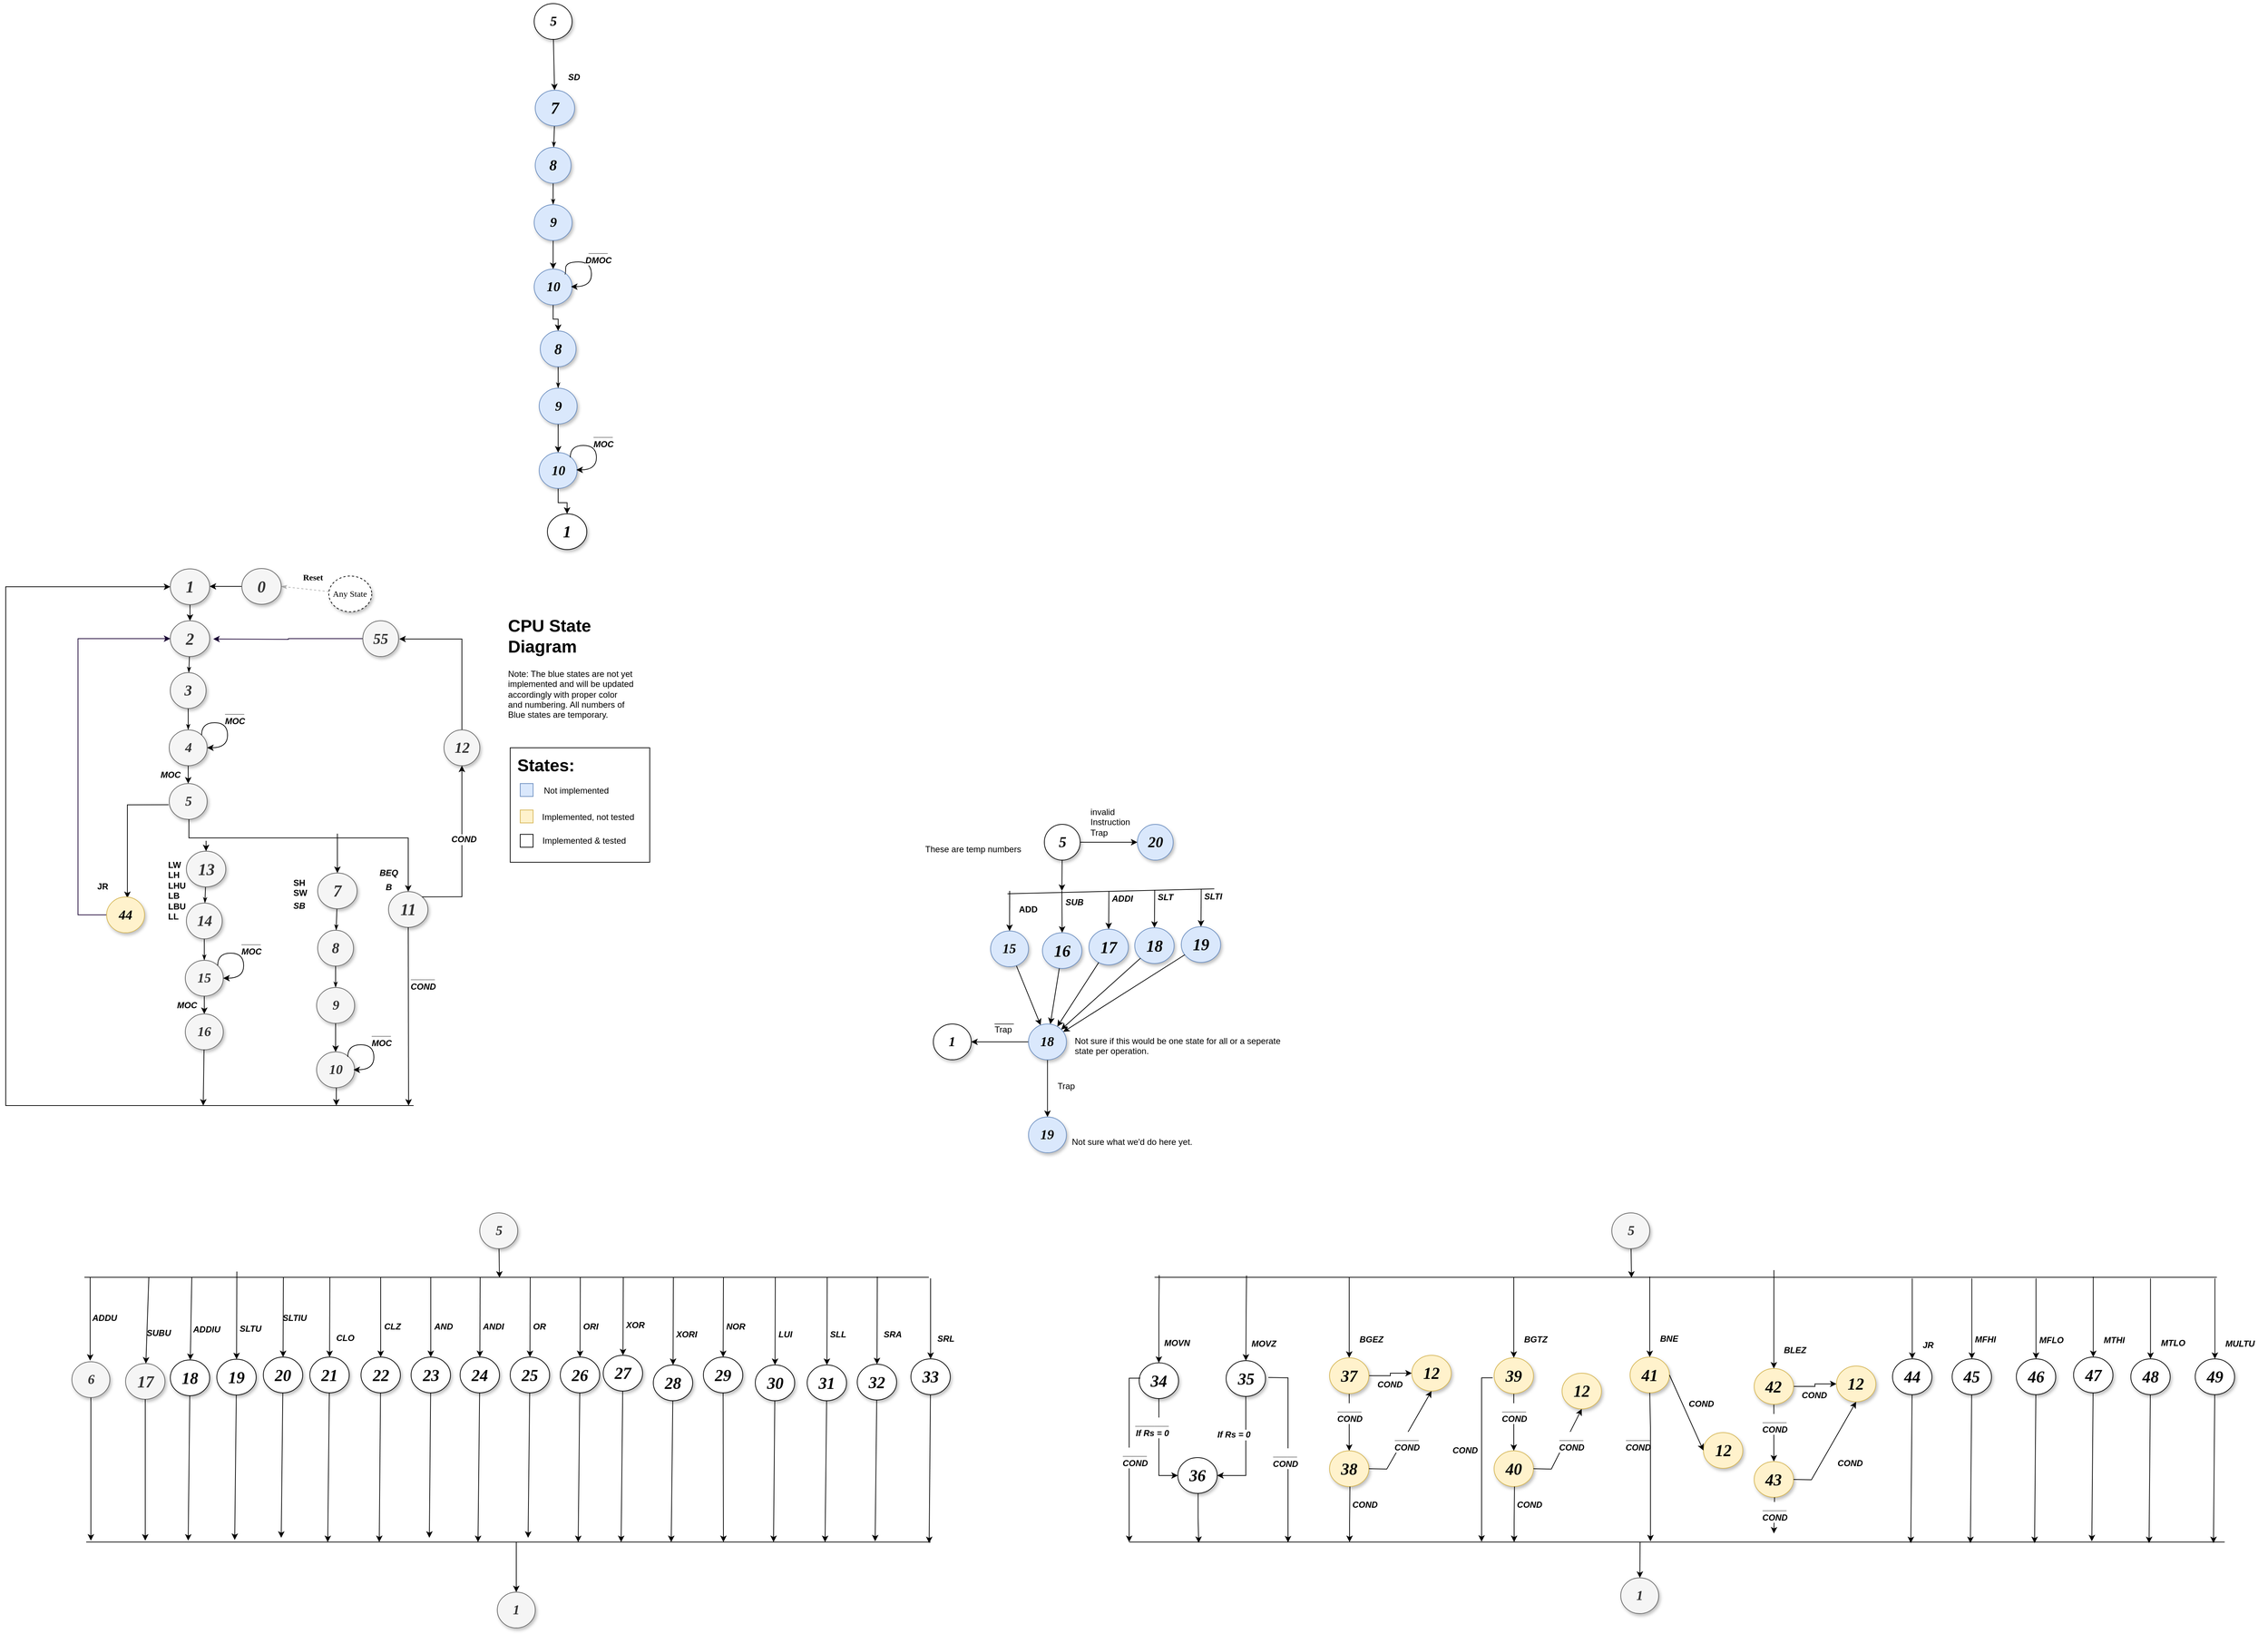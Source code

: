 <mxfile version="10.6.5" type="github"><diagram name="Page-1" id="42789a77-a242-8287-6e28-9cd8cfd52e62"><mxGraphModel dx="1818" dy="1820" grid="1" gridSize="10" guides="1" tooltips="1" connect="1" arrows="1" fold="1" page="1" pageScale="1" pageWidth="1100" pageHeight="850" background="#ffffff" math="0" shadow="0"><root><mxCell id="0"/><mxCell id="1" parent="0"/><mxCell id="1ea317790d2ca983-13" value="&lt;b&gt;Reset&lt;/b&gt;" style="edgeStyle=none;rounded=1;html=1;labelBackgroundColor=none;startArrow=none;startFill=0;startSize=5;endArrow=classicThin;endFill=1;endSize=5;jettySize=auto;orthogonalLoop=1;strokeColor=#B3B3B3;strokeWidth=1;fontFamily=Verdana;fontSize=12;fontColor=#000000;dashed=1;entryX=1;entryY=0.5;entryDx=0;entryDy=0;" parent="1" source="1ea317790d2ca983-1" target="uKqxwGR0IimlFFaPbbWv-47" edge="1"><mxGeometry x="-0.274" y="-17" relative="1" as="geometry"><mxPoint as="offset"/><mxPoint x="511.5" y="20" as="targetPoint"/></mxGeometry></mxCell><mxCell id="1ea317790d2ca983-1" value="Any State" style="ellipse;whiteSpace=wrap;html=1;rounded=0;shadow=1;comic=0;labelBackgroundColor=none;strokeColor=#000000;strokeWidth=1;fillColor=#FFFFFF;fontFamily=Verdana;fontSize=12;fontColor=#000000;align=center;dashed=1;" parent="1" vertex="1"><mxGeometry x="541.483" y="-40" width="60" height="50" as="geometry"/></mxCell><mxCell id="1ea317790d2ca983-19" value="" style="edgeStyle=none;rounded=1;html=1;labelBackgroundColor=none;startArrow=none;startFill=0;startSize=5;endArrow=classicThin;endFill=1;endSize=5;jettySize=auto;orthogonalLoop=1;strokeColor=#000000;strokeWidth=1;fontFamily=Verdana;fontSize=12;fontColor=#000000;" parent="1" source="1ea317790d2ca983-9" target="1ea317790d2ca983-10" edge="1"><mxGeometry relative="1" as="geometry"/></mxCell><mxCell id="1ea317790d2ca983-9" value="&lt;b&gt;&lt;i&gt;&lt;font style=&quot;font-size: 23px&quot;&gt;2&lt;/font&gt;&lt;/i&gt;&lt;/b&gt;" style="ellipse;whiteSpace=wrap;html=1;rounded=0;shadow=1;comic=0;labelBackgroundColor=none;strokeColor=#666666;strokeWidth=1;fillColor=#f5f5f5;fontFamily=Verdana;fontSize=12;fontColor=#333333;align=center;" parent="1" vertex="1"><mxGeometry x="320" y="22.5" width="55" height="50" as="geometry"/></mxCell><mxCell id="aKx4nscTGAMeIMMqZuMY-2" value="" style="edgeStyle=orthogonalEdgeStyle;rounded=0;orthogonalLoop=1;jettySize=auto;html=1;exitX=0;exitY=0.5;exitDx=0;exitDy=0;" parent="1" source="uKqxwGR0IimlFFaPbbWv-47" target="aKx4nscTGAMeIMMqZuMY-1" edge="1"><mxGeometry relative="1" as="geometry"><Array as="points"><mxPoint x="401.5" y="-26"/><mxPoint x="401.5" y="-26"/></Array></mxGeometry></mxCell><mxCell id="uKqxwGR0IimlFFaPbbWv-47" value="&lt;b&gt;&lt;i&gt;&lt;font style=&quot;font-size: 23px&quot;&gt;0&lt;/font&gt;&lt;/i&gt;&lt;/b&gt;" style="ellipse;whiteSpace=wrap;html=1;rounded=0;shadow=1;comic=0;labelBackgroundColor=none;strokeColor=#666666;strokeWidth=1;fillColor=#f5f5f5;fontFamily=Verdana;fontSize=12;fontColor=#333333;align=center;" parent="1" vertex="1"><mxGeometry x="420" y="-50.5" width="55" height="50" as="geometry"/></mxCell><mxCell id="aKx4nscTGAMeIMMqZuMY-3" value="" style="edgeStyle=orthogonalEdgeStyle;rounded=0;orthogonalLoop=1;jettySize=auto;html=1;entryX=0.5;entryY=0;entryDx=0;entryDy=0;" parent="1" source="aKx4nscTGAMeIMMqZuMY-1" target="1ea317790d2ca983-9" edge="1"><mxGeometry relative="1" as="geometry"><mxPoint x="347.5" y="80" as="targetPoint"/><Array as="points"/></mxGeometry></mxCell><mxCell id="aKx4nscTGAMeIMMqZuMY-1" value="&lt;b&gt;&lt;i&gt;&lt;font style=&quot;font-size: 23px&quot;&gt;1&lt;/font&gt;&lt;/i&gt;&lt;/b&gt;" style="ellipse;whiteSpace=wrap;html=1;rounded=0;shadow=1;comic=0;labelBackgroundColor=none;strokeColor=#666666;strokeWidth=1;fillColor=#f5f5f5;fontFamily=Verdana;fontSize=12;fontColor=#333333;align=center;" parent="1" vertex="1"><mxGeometry x="320" y="-50" width="55" height="50" as="geometry"/></mxCell><mxCell id="1ea317790d2ca983-20" value="" style="edgeStyle=none;rounded=1;html=1;labelBackgroundColor=none;startArrow=none;startFill=0;startSize=5;endArrow=classicThin;endFill=1;endSize=5;jettySize=auto;orthogonalLoop=1;strokeColor=#000000;strokeWidth=1;fontFamily=Verdana;fontSize=12;fontColor=#000000;" parent="1" source="1ea317790d2ca983-10" target="1ea317790d2ca983-11" edge="1"><mxGeometry relative="1" as="geometry"/></mxCell><mxCell id="1ea317790d2ca983-10" value="&lt;span&gt;&lt;b&gt;&lt;i&gt;&lt;font style=&quot;font-size: 21px&quot;&gt;3&lt;/font&gt;&lt;/i&gt;&lt;/b&gt;&lt;/span&gt;" style="ellipse;whiteSpace=wrap;html=1;rounded=0;shadow=1;comic=0;labelBackgroundColor=none;strokeColor=#666666;strokeWidth=1;fillColor=#f5f5f5;fontFamily=Verdana;fontSize=12;fontColor=#333333;align=center;" parent="1" vertex="1"><mxGeometry x="320" y="95" width="50" height="50" as="geometry"/></mxCell><mxCell id="bcud0nFX6ZGwP2E4GqIH-2" value="" style="edgeStyle=orthogonalEdgeStyle;rounded=0;orthogonalLoop=1;jettySize=auto;html=1;" parent="1" source="1ea317790d2ca983-11" target="bcud0nFX6ZGwP2E4GqIH-1" edge="1"><mxGeometry relative="1" as="geometry"/></mxCell><mxCell id="1ea317790d2ca983-11" value="&lt;span&gt;&lt;b&gt;&lt;i&gt;&lt;font style=&quot;font-size: 19px&quot;&gt;4&lt;/font&gt;&lt;/i&gt;&lt;/b&gt;&lt;/span&gt;" style="ellipse;whiteSpace=wrap;html=1;rounded=0;shadow=1;comic=0;labelBackgroundColor=none;strokeColor=#666666;strokeWidth=1;fillColor=#f5f5f5;fontFamily=Verdana;fontSize=12;fontColor=#333333;align=center;" parent="1" vertex="1"><mxGeometry x="318.5" y="175" width="53" height="50" as="geometry"/></mxCell><mxCell id="upNhw9RppLk3vML2dDom-2" value="" style="edgeStyle=orthogonalEdgeStyle;rounded=0;orthogonalLoop=1;jettySize=auto;html=1;exitX=-0.017;exitY=0.593;exitDx=0;exitDy=0;exitPerimeter=0;" parent="1" source="bcud0nFX6ZGwP2E4GqIH-1" edge="1"><mxGeometry relative="1" as="geometry"><mxPoint x="300" y="280" as="sourcePoint"/><mxPoint x="260" y="410" as="targetPoint"/><Array as="points"><mxPoint x="260" y="280"/></Array></mxGeometry></mxCell><mxCell id="bcud0nFX6ZGwP2E4GqIH-1" value="&lt;span&gt;&lt;b&gt;&lt;i&gt;&lt;font style=&quot;font-size: 19px&quot;&gt;5&lt;/font&gt;&lt;/i&gt;&lt;/b&gt;&lt;/span&gt;" style="ellipse;whiteSpace=wrap;html=1;rounded=0;shadow=1;comic=0;labelBackgroundColor=none;strokeColor=#666666;strokeWidth=1;fillColor=#f5f5f5;fontFamily=Verdana;fontSize=12;fontColor=#333333;align=center;" parent="1" vertex="1"><mxGeometry x="318.5" y="250" width="53" height="50" as="geometry"/></mxCell><mxCell id="iE-XOIRhgxUjTZOWVVyg-8" style="edgeStyle=orthogonalEdgeStyle;rounded=0;orthogonalLoop=1;jettySize=auto;html=1;exitX=1;exitY=0;exitDx=0;exitDy=0;entryX=1;entryY=0.5;entryDx=0;entryDy=0;curved=1;" parent="1" source="1ea317790d2ca983-11" target="1ea317790d2ca983-11" edge="1"><mxGeometry relative="1" as="geometry"><Array as="points"><mxPoint x="364" y="165"/><mxPoint x="400" y="165"/><mxPoint x="400" y="200"/></Array></mxGeometry></mxCell><mxCell id="uKqxwGR0IimlFFaPbbWv-1" value="&lt;b&gt;&lt;i&gt;____&lt;br&gt;MOC&lt;/i&gt;&lt;/b&gt;" style="text;html=1;resizable=0;points=[];align=center;verticalAlign=middle;labelBackgroundColor=#ffffff;horizontal=1;" parent="iE-XOIRhgxUjTZOWVVyg-8" vertex="1" connectable="0"><mxGeometry x="-0.225" y="-4" relative="1" as="geometry"><mxPoint x="18" y="-14" as="offset"/></mxGeometry></mxCell><mxCell id="bcud0nFX6ZGwP2E4GqIH-3" value="&lt;b&gt;&lt;i&gt;MOC&lt;/i&gt;&lt;/b&gt;" style="text;html=1;resizable=0;points=[];align=center;verticalAlign=middle;labelBackgroundColor=#ffffff;horizontal=1;" parent="iE-XOIRhgxUjTZOWVVyg-8" vertex="1" connectable="0"><mxGeometry x="-0.225" y="-4" relative="1" as="geometry"><mxPoint x="-72" y="68.5" as="offset"/></mxGeometry></mxCell><mxCell id="uKqxwGR0IimlFFaPbbWv-10" value="" style="endArrow=classic;html=1;edgeStyle=orthogonalEdgeStyle;rounded=0;" parent="1" target="aKx4nscTGAMeIMMqZuMY-1" edge="1"><mxGeometry width="50" height="50" relative="1" as="geometry"><mxPoint x="660" y="700" as="sourcePoint"/><mxPoint x="68.5" y="245" as="targetPoint"/><Array as="points"><mxPoint x="90" y="700"/><mxPoint x="90" y="-25"/></Array></mxGeometry></mxCell><mxCell id="uKqxwGR0IimlFFaPbbWv-34" value="&lt;span style=&quot;font-size: 23px&quot;&gt;&lt;b&gt;&lt;i&gt;11&lt;/i&gt;&lt;/b&gt;&lt;/span&gt;" style="ellipse;whiteSpace=wrap;html=1;rounded=0;shadow=1;comic=0;labelBackgroundColor=none;strokeColor=#666666;strokeWidth=1;fillColor=#f5f5f5;fontFamily=Verdana;fontSize=12;fontColor=#333333;align=center;" parent="1" vertex="1"><mxGeometry x="625" y="401" width="55" height="50" as="geometry"/></mxCell><mxCell id="uKqxwGR0IimlFFaPbbWv-39" style="rounded=0;jumpSize=0;orthogonalLoop=1;jettySize=auto;html=1;exitX=0.5;exitY=1;exitDx=0;exitDy=0;strokeColor=#000000;" parent="1" source="uKqxwGR0IimlFFaPbbWv-34" edge="1"><mxGeometry relative="1" as="geometry"><mxPoint x="653" y="700" as="targetPoint"/><mxPoint x="650.5" y="476" as="sourcePoint"/></mxGeometry></mxCell><mxCell id="uKqxwGR0IimlFFaPbbWv-42" value="&lt;b&gt;&lt;i&gt;_____&lt;br&gt;COND&lt;/i&gt;&lt;/b&gt;&lt;br&gt;" style="text;html=1;resizable=0;points=[];align=center;verticalAlign=middle;labelBackgroundColor=#ffffff;" parent="uKqxwGR0IimlFFaPbbWv-39" vertex="1" connectable="0"><mxGeometry x="-0.396" y="2" relative="1" as="geometry"><mxPoint x="18" as="offset"/></mxGeometry></mxCell><mxCell id="uKqxwGR0IimlFFaPbbWv-41" value="" style="edgeStyle=orthogonalEdgeStyle;rounded=0;jumpSize=0;orthogonalLoop=1;jettySize=auto;html=1;strokeColor=#000000;exitX=1;exitY=0;exitDx=0;exitDy=0;" parent="1" source="uKqxwGR0IimlFFaPbbWv-34" target="uKqxwGR0IimlFFaPbbWv-40" edge="1"><mxGeometry relative="1" as="geometry"><mxPoint x="674.995" y="451" as="sourcePoint"/></mxGeometry></mxCell><mxCell id="uKqxwGR0IimlFFaPbbWv-44" value="&lt;b&gt;&lt;i&gt;COND&lt;/i&gt;&lt;/b&gt;" style="text;html=1;resizable=0;points=[];align=center;verticalAlign=middle;labelBackgroundColor=#ffffff;" parent="uKqxwGR0IimlFFaPbbWv-41" vertex="1" connectable="0"><mxGeometry x="0.002" y="-5" relative="1" as="geometry"><mxPoint x="-3" y="-17" as="offset"/></mxGeometry></mxCell><mxCell id="uKqxwGR0IimlFFaPbbWv-43" style="edgeStyle=orthogonalEdgeStyle;rounded=0;jumpSize=0;orthogonalLoop=1;jettySize=auto;html=1;strokeColor=#000000;" parent="1" source="uKqxwGR0IimlFFaPbbWv-40" edge="1"><mxGeometry relative="1" as="geometry"><mxPoint x="640" y="48" as="targetPoint"/><Array as="points"><mxPoint x="728" y="48"/></Array></mxGeometry></mxCell><mxCell id="uKqxwGR0IimlFFaPbbWv-40" value="&lt;span&gt;&lt;b&gt;&lt;i&gt;&lt;font style=&quot;font-size: 21px&quot;&gt;12&lt;/font&gt;&lt;/i&gt;&lt;/b&gt;&lt;/span&gt;" style="ellipse;whiteSpace=wrap;html=1;rounded=0;shadow=1;comic=0;labelBackgroundColor=none;strokeColor=#666666;strokeWidth=1;fillColor=#f5f5f5;fontFamily=Verdana;fontSize=12;fontColor=#333333;align=center;" parent="1" vertex="1"><mxGeometry x="702.5" y="175" width="50" height="50" as="geometry"/></mxCell><mxCell id="uKqxwGR0IimlFFaPbbWv-37" value="" style="endArrow=classic;html=1;strokeColor=#000000;edgeStyle=orthogonalEdgeStyle;rounded=0;jumpSize=0;entryX=0.5;entryY=0;entryDx=0;entryDy=0;" parent="1" source="bcud0nFX6ZGwP2E4GqIH-1" target="uKqxwGR0IimlFFaPbbWv-34" edge="1"><mxGeometry width="50" height="50" relative="1" as="geometry"><mxPoint x="210" y="325" as="sourcePoint"/><mxPoint x="501" y="354.5" as="targetPoint"/><Array as="points"><mxPoint x="346" y="326"/><mxPoint x="653" y="326"/></Array></mxGeometry></mxCell><mxCell id="uKqxwGR0IimlFFaPbbWv-38" value="&lt;b&gt;&lt;i&gt;BEQ&lt;/i&gt;&lt;/b&gt;&lt;br&gt;" style="text;html=1;resizable=0;points=[];align=center;verticalAlign=middle;labelBackgroundColor=#ffffff;" parent="uKqxwGR0IimlFFaPbbWv-37" vertex="1" connectable="0"><mxGeometry x="0.75" relative="1" as="geometry"><mxPoint x="-28" y="25" as="offset"/></mxGeometry></mxCell><mxCell id="JVg4VYo9hNGyhG9jcQ3E-26" value="" style="edgeStyle=none;rounded=0;orthogonalLoop=1;jettySize=auto;html=1;" parent="1" source="JVg4VYo9hNGyhG9jcQ3E-13" target="JVg4VYo9hNGyhG9jcQ3E-25" edge="1"><mxGeometry relative="1" as="geometry"/></mxCell><mxCell id="JVg4VYo9hNGyhG9jcQ3E-13" value="&lt;span&gt;&lt;b&gt;&lt;i&gt;&lt;font style=&quot;font-size: 19px&quot;&gt;15&lt;/font&gt;&lt;/i&gt;&lt;/b&gt;&lt;/span&gt;" style="ellipse;whiteSpace=wrap;html=1;rounded=0;shadow=1;comic=0;labelBackgroundColor=none;strokeColor=#6c8ebf;strokeWidth=1;fillColor=#dae8fc;fontFamily=Verdana;fontSize=12;align=center;" parent="1" vertex="1"><mxGeometry x="1466.327" y="456" width="53" height="50" as="geometry"/></mxCell><mxCell id="JVg4VYo9hNGyhG9jcQ3E-30" value="" style="edgeStyle=none;rounded=0;orthogonalLoop=1;jettySize=auto;html=1;" parent="1" source="JVg4VYo9hNGyhG9jcQ3E-25" target="JVg4VYo9hNGyhG9jcQ3E-29" edge="1"><mxGeometry relative="1" as="geometry"/></mxCell><mxCell id="JVg4VYo9hNGyhG9jcQ3E-33" value="" style="edgeStyle=none;rounded=0;orthogonalLoop=1;jettySize=auto;html=1;" parent="1" source="JVg4VYo9hNGyhG9jcQ3E-25" target="JVg4VYo9hNGyhG9jcQ3E-32" edge="1"><mxGeometry relative="1" as="geometry"/></mxCell><mxCell id="JVg4VYo9hNGyhG9jcQ3E-25" value="&lt;span&gt;&lt;b&gt;&lt;i&gt;&lt;font style=&quot;font-size: 19px&quot;&gt;18&lt;/font&gt;&lt;/i&gt;&lt;/b&gt;&lt;/span&gt;" style="ellipse;whiteSpace=wrap;html=1;rounded=0;shadow=1;comic=0;labelBackgroundColor=none;strokeColor=#6c8ebf;strokeWidth=1;fillColor=#dae8fc;fontFamily=Verdana;fontSize=12;align=center;" parent="1" vertex="1"><mxGeometry x="1519.327" y="586" width="53" height="50" as="geometry"/></mxCell><mxCell id="JVg4VYo9hNGyhG9jcQ3E-32" value="&lt;span&gt;&lt;b&gt;&lt;i&gt;&lt;font style=&quot;font-size: 19px&quot;&gt;19&lt;/font&gt;&lt;/i&gt;&lt;/b&gt;&lt;/span&gt;" style="ellipse;whiteSpace=wrap;html=1;rounded=0;shadow=1;comic=0;labelBackgroundColor=none;strokeColor=#6c8ebf;strokeWidth=1;fillColor=#dae8fc;fontFamily=Verdana;fontSize=12;align=center;" parent="1" vertex="1"><mxGeometry x="1519.327" y="716" width="53" height="50" as="geometry"/></mxCell><mxCell id="JVg4VYo9hNGyhG9jcQ3E-29" value="&lt;span&gt;&lt;b&gt;&lt;i&gt;&lt;font style=&quot;font-size: 19px&quot;&gt;1&lt;/font&gt;&lt;/i&gt;&lt;/b&gt;&lt;/span&gt;" style="ellipse;whiteSpace=wrap;html=1;rounded=0;shadow=1;comic=0;labelBackgroundColor=none;strokeColor=#000000;strokeWidth=1;fillColor=#FFFFFF;fontFamily=Verdana;fontSize=12;fontColor=#000000;align=center;" parent="1" vertex="1"><mxGeometry x="1386.327" y="586" width="53" height="50" as="geometry"/></mxCell><mxCell id="JVg4VYo9hNGyhG9jcQ3E-14" value="&lt;span style=&quot;font-size: 23px&quot;&gt;&lt;b&gt;&lt;i&gt;16&lt;/i&gt;&lt;/b&gt;&lt;/span&gt;" style="ellipse;whiteSpace=wrap;html=1;rounded=0;shadow=1;comic=0;labelBackgroundColor=none;strokeColor=#6c8ebf;strokeWidth=1;fillColor=#dae8fc;fontFamily=Verdana;fontSize=12;align=center;" parent="1" vertex="1"><mxGeometry x="1538.827" y="458.5" width="55" height="50" as="geometry"/></mxCell><mxCell id="JVg4VYo9hNGyhG9jcQ3E-15" value="&lt;b&gt;&lt;i&gt;SUB&lt;/i&gt;&lt;/b&gt;" style="text;html=1;resizable=0;points=[];autosize=1;align=left;verticalAlign=top;spacingTop=-4;" parent="1" vertex="1"><mxGeometry x="1568.827" y="406" width="40" height="20" as="geometry"/></mxCell><mxCell id="JVg4VYo9hNGyhG9jcQ3E-16" value="&lt;span style=&quot;font-size: 23px&quot;&gt;&lt;b&gt;&lt;i&gt;17&lt;/i&gt;&lt;/b&gt;&lt;/span&gt;" style="ellipse;whiteSpace=wrap;html=1;rounded=0;shadow=1;comic=0;labelBackgroundColor=none;strokeColor=#6c8ebf;strokeWidth=1;fillColor=#dae8fc;fontFamily=Verdana;fontSize=12;align=center;" parent="1" vertex="1"><mxGeometry x="1603.827" y="453.5" width="55" height="50" as="geometry"/></mxCell><mxCell id="JVg4VYo9hNGyhG9jcQ3E-17" value="&lt;b&gt;&lt;i&gt;ADDI&lt;/i&gt;&lt;/b&gt;" style="text;html=1;resizable=0;points=[];autosize=1;align=left;verticalAlign=top;spacingTop=-4;" parent="1" vertex="1"><mxGeometry x="1633.827" y="401" width="40" height="20" as="geometry"/></mxCell><mxCell id="JVg4VYo9hNGyhG9jcQ3E-19" value="" style="endArrow=classic;html=1;" parent="1" target="JVg4VYo9hNGyhG9jcQ3E-13" edge="1"><mxGeometry width="50" height="50" relative="1" as="geometry"><mxPoint x="1493" y="400" as="sourcePoint"/><mxPoint x="1400" y="410" as="targetPoint"/></mxGeometry></mxCell><mxCell id="JVg4VYo9hNGyhG9jcQ3E-20" value="" style="endArrow=classic;html=1;" parent="1" target="JVg4VYo9hNGyhG9jcQ3E-14" edge="1"><mxGeometry width="50" height="50" relative="1" as="geometry"><mxPoint x="1566" y="400" as="sourcePoint"/><mxPoint x="1500" y="640" as="targetPoint"/></mxGeometry></mxCell><mxCell id="JVg4VYo9hNGyhG9jcQ3E-21" value="" style="endArrow=classic;html=1;exitX=-0.053;exitY=-0.02;exitDx=0;exitDy=0;exitPerimeter=0;" parent="1" source="JVg4VYo9hNGyhG9jcQ3E-17" target="JVg4VYo9hNGyhG9jcQ3E-16" edge="1"><mxGeometry width="50" height="50" relative="1" as="geometry"><mxPoint x="1600" y="610" as="sourcePoint"/><mxPoint x="1650" y="560" as="targetPoint"/></mxGeometry></mxCell><mxCell id="JVg4VYo9hNGyhG9jcQ3E-22" value="" style="endArrow=none;html=1;entryX=0.403;entryY=-0.018;entryDx=0;entryDy=0;entryPerimeter=0;" parent="1" target="JVg4VYo9hNGyhG9jcQ3E-75" edge="1"><mxGeometry width="50" height="50" relative="1" as="geometry"><mxPoint x="1490" y="404" as="sourcePoint"/><mxPoint x="570" y="730" as="targetPoint"/></mxGeometry></mxCell><mxCell id="JVg4VYo9hNGyhG9jcQ3E-80" value="" style="edgeStyle=none;rounded=0;orthogonalLoop=1;jettySize=auto;html=1;" parent="1" source="JVg4VYo9hNGyhG9jcQ3E-23" target="JVg4VYo9hNGyhG9jcQ3E-79" edge="1"><mxGeometry relative="1" as="geometry"/></mxCell><mxCell id="JVg4VYo9hNGyhG9jcQ3E-23" value="&lt;span&gt;&lt;b&gt;&lt;i&gt;&lt;font style=&quot;font-size: 21px&quot;&gt;5&lt;/font&gt;&lt;/i&gt;&lt;/b&gt;&lt;/span&gt;" style="ellipse;whiteSpace=wrap;html=1;rounded=0;shadow=1;comic=0;labelBackgroundColor=none;strokeColor=#000000;strokeWidth=1;fillColor=#FFFFFF;fontFamily=Verdana;fontSize=12;fontColor=#000000;align=center;" parent="1" vertex="1"><mxGeometry x="1541.5" y="307" width="50" height="50" as="geometry"/></mxCell><mxCell id="JVg4VYo9hNGyhG9jcQ3E-79" value="&lt;span&gt;&lt;b&gt;&lt;i&gt;&lt;font style=&quot;font-size: 21px&quot;&gt;20&lt;/font&gt;&lt;/i&gt;&lt;/b&gt;&lt;/span&gt;" style="ellipse;whiteSpace=wrap;html=1;rounded=0;shadow=1;comic=0;labelBackgroundColor=none;strokeColor=#6c8ebf;strokeWidth=1;fillColor=#dae8fc;fontFamily=Verdana;fontSize=12;align=center;" parent="1" vertex="1"><mxGeometry x="1671.5" y="307" width="50" height="50" as="geometry"/></mxCell><mxCell id="JVg4VYo9hNGyhG9jcQ3E-24" value="" style="endArrow=classic;html=1;" parent="1" source="JVg4VYo9hNGyhG9jcQ3E-23" edge="1"><mxGeometry width="50" height="50" relative="1" as="geometry"><mxPoint x="1700" y="430" as="sourcePoint"/><mxPoint x="1566" y="400" as="targetPoint"/></mxGeometry></mxCell><mxCell id="JVg4VYo9hNGyhG9jcQ3E-27" value="" style="endArrow=classic;html=1;" parent="1" source="JVg4VYo9hNGyhG9jcQ3E-14" target="JVg4VYo9hNGyhG9jcQ3E-25" edge="1"><mxGeometry width="50" height="50" relative="1" as="geometry"><mxPoint x="1640" y="590" as="sourcePoint"/><mxPoint x="1690" y="540" as="targetPoint"/></mxGeometry></mxCell><mxCell id="JVg4VYo9hNGyhG9jcQ3E-28" value="" style="endArrow=classic;html=1;" parent="1" source="JVg4VYo9hNGyhG9jcQ3E-16" target="JVg4VYo9hNGyhG9jcQ3E-25" edge="1"><mxGeometry width="50" height="50" relative="1" as="geometry"><mxPoint x="1670" y="650" as="sourcePoint"/><mxPoint x="1720" y="600" as="targetPoint"/></mxGeometry></mxCell><mxCell id="JVg4VYo9hNGyhG9jcQ3E-31" value="____&lt;br&gt;Trap&lt;br&gt;" style="text;html=1;resizable=0;points=[];autosize=1;align=left;verticalAlign=top;spacingTop=-4;" parent="1" vertex="1"><mxGeometry x="1470" y="570" width="40" height="30" as="geometry"/></mxCell><mxCell id="JVg4VYo9hNGyhG9jcQ3E-34" value="Trap" style="text;html=1;resizable=0;points=[];autosize=1;align=left;verticalAlign=top;spacingTop=-4;" parent="1" vertex="1"><mxGeometry x="1558" y="663" width="40" height="20" as="geometry"/></mxCell><mxCell id="JVg4VYo9hNGyhG9jcQ3E-35" value="Not sure what we'd do here yet." style="text;html=1;resizable=0;points=[];autosize=1;align=left;verticalAlign=top;spacingTop=-4;" parent="1" vertex="1"><mxGeometry x="1578" y="741" width="180" height="20" as="geometry"/></mxCell><mxCell id="JVg4VYo9hNGyhG9jcQ3E-36" value="Not sure if this would be one state for all or a seperate&lt;br&gt;state per operation.&lt;br&gt;" style="text;html=1;resizable=0;points=[];autosize=1;align=left;verticalAlign=top;spacingTop=-4;" parent="1" vertex="1"><mxGeometry x="1581.5" y="600" width="300" height="30" as="geometry"/></mxCell><mxCell id="JVg4VYo9hNGyhG9jcQ3E-42" value="These are temp numbers" style="text;html=1;resizable=0;points=[];autosize=1;align=left;verticalAlign=top;spacingTop=-4;" parent="1" vertex="1"><mxGeometry x="1373" y="332" width="150" height="20" as="geometry"/></mxCell><mxCell id="JVg4VYo9hNGyhG9jcQ3E-67" value="&lt;span style=&quot;font-size: 23px&quot;&gt;&lt;b&gt;&lt;i&gt;18&lt;/i&gt;&lt;/b&gt;&lt;/span&gt;" style="ellipse;whiteSpace=wrap;html=1;rounded=0;shadow=1;comic=0;labelBackgroundColor=none;strokeColor=#6c8ebf;strokeWidth=1;fillColor=#dae8fc;fontFamily=Verdana;fontSize=12;align=center;" parent="1" vertex="1"><mxGeometry x="1667.827" y="451.5" width="55" height="50" as="geometry"/></mxCell><mxCell id="JVg4VYo9hNGyhG9jcQ3E-68" value="&lt;b&gt;&lt;i&gt;SLT&lt;/i&gt;&lt;/b&gt;" style="text;html=1;resizable=0;points=[];autosize=1;align=left;verticalAlign=top;spacingTop=-4;" parent="1" vertex="1"><mxGeometry x="1697.827" y="399" width="40" height="20" as="geometry"/></mxCell><mxCell id="JVg4VYo9hNGyhG9jcQ3E-69" value="" style="endArrow=classic;html=1;exitX=-0.053;exitY=-0.02;exitDx=0;exitDy=0;exitPerimeter=0;" parent="1" source="JVg4VYo9hNGyhG9jcQ3E-68" target="JVg4VYo9hNGyhG9jcQ3E-67" edge="1"><mxGeometry width="50" height="50" relative="1" as="geometry"><mxPoint x="1664" y="608" as="sourcePoint"/><mxPoint x="1714" y="558" as="targetPoint"/></mxGeometry></mxCell><mxCell id="JVg4VYo9hNGyhG9jcQ3E-74" value="&lt;span style=&quot;font-size: 23px&quot;&gt;&lt;b&gt;&lt;i&gt;19&lt;/i&gt;&lt;/b&gt;&lt;/span&gt;" style="ellipse;whiteSpace=wrap;html=1;rounded=0;shadow=1;comic=0;labelBackgroundColor=none;strokeColor=#6c8ebf;strokeWidth=1;fillColor=#dae8fc;fontFamily=Verdana;fontSize=12;align=center;" parent="1" vertex="1"><mxGeometry x="1732.827" y="450" width="55" height="50" as="geometry"/></mxCell><mxCell id="JVg4VYo9hNGyhG9jcQ3E-75" value="&lt;b&gt;&lt;i&gt;SLTI&lt;/i&gt;&lt;/b&gt;" style="text;html=1;resizable=0;points=[];autosize=1;align=left;verticalAlign=top;spacingTop=-4;" parent="1" vertex="1"><mxGeometry x="1762.827" y="397.5" width="40" height="20" as="geometry"/></mxCell><mxCell id="JVg4VYo9hNGyhG9jcQ3E-76" value="" style="endArrow=classic;html=1;exitX=-0.053;exitY=-0.02;exitDx=0;exitDy=0;exitPerimeter=0;" parent="1" source="JVg4VYo9hNGyhG9jcQ3E-75" target="JVg4VYo9hNGyhG9jcQ3E-74" edge="1"><mxGeometry width="50" height="50" relative="1" as="geometry"><mxPoint x="1729" y="606.5" as="sourcePoint"/><mxPoint x="1779" y="556.5" as="targetPoint"/></mxGeometry></mxCell><mxCell id="JVg4VYo9hNGyhG9jcQ3E-77" value="" style="endArrow=classic;html=1;" parent="1" source="JVg4VYo9hNGyhG9jcQ3E-67" target="JVg4VYo9hNGyhG9jcQ3E-25" edge="1"><mxGeometry width="50" height="50" relative="1" as="geometry"><mxPoint x="1627.524" y="510.123" as="sourcePoint"/><mxPoint x="1569.568" y="599.624" as="targetPoint"/></mxGeometry></mxCell><mxCell id="JVg4VYo9hNGyhG9jcQ3E-78" value="" style="endArrow=classic;html=1;" parent="1" source="JVg4VYo9hNGyhG9jcQ3E-74" target="JVg4VYo9hNGyhG9jcQ3E-25" edge="1"><mxGeometry width="50" height="50" relative="1" as="geometry"><mxPoint x="1685.784" y="504.089" as="sourcePoint"/><mxPoint x="1575.025" y="603.767" as="targetPoint"/></mxGeometry></mxCell><mxCell id="JVg4VYo9hNGyhG9jcQ3E-81" value="invalid&lt;br&gt;Instruction&lt;br&gt;Trap&lt;br&gt;" style="text;html=1;resizable=0;points=[];autosize=1;align=left;verticalAlign=top;spacingTop=-4;" parent="1" vertex="1"><mxGeometry x="1604" y="280" width="70" height="40" as="geometry"/></mxCell><mxCell id="JVg4VYo9hNGyhG9jcQ3E-101" value="" style="edgeStyle=orthogonalEdgeStyle;rounded=0;orthogonalLoop=1;jettySize=auto;html=1;" parent="1" source="JVg4VYo9hNGyhG9jcQ3E-102" edge="1"><mxGeometry relative="1" as="geometry"><mxPoint x="209" y="1308" as="targetPoint"/></mxGeometry></mxCell><mxCell id="JVg4VYo9hNGyhG9jcQ3E-102" value="&lt;span&gt;&lt;b&gt;&lt;i&gt;&lt;font style=&quot;font-size: 19px&quot;&gt;6&lt;/font&gt;&lt;/i&gt;&lt;/b&gt;&lt;/span&gt;" style="ellipse;whiteSpace=wrap;html=1;rounded=0;shadow=1;comic=0;labelBackgroundColor=none;strokeColor=#666666;strokeWidth=1;fillColor=#f5f5f5;fontFamily=Verdana;fontSize=12;fontColor=#333333;align=center;" parent="1" vertex="1"><mxGeometry x="182.5" y="1058" width="53" height="50" as="geometry"/></mxCell><mxCell id="JVg4VYo9hNGyhG9jcQ3E-103" value="" style="endArrow=classic;html=1;" parent="1" source="JVg4VYo9hNGyhG9jcQ3E-156" edge="1"><mxGeometry width="50" height="50" relative="1" as="geometry"><mxPoint x="2362" y="910" as="sourcePoint"/><mxPoint x="2362" y="940.5" as="targetPoint"/></mxGeometry></mxCell><mxCell id="JVg4VYo9hNGyhG9jcQ3E-104" value="&lt;span style=&quot;font-size: 23px&quot;&gt;&lt;b&gt;&lt;i&gt;17&lt;/i&gt;&lt;/b&gt;&lt;/span&gt;" style="ellipse;whiteSpace=wrap;html=1;rounded=0;shadow=1;comic=0;labelBackgroundColor=none;strokeWidth=1;fontFamily=Verdana;fontSize=12;align=center;fillColor=#f5f5f5;strokeColor=#666666;fontColor=#333333;" parent="1" vertex="1"><mxGeometry x="257.5" y="1060.5" width="55" height="50" as="geometry"/></mxCell><mxCell id="JVg4VYo9hNGyhG9jcQ3E-105" value="" style="endArrow=classic;html=1;" parent="1" target="JVg4VYo9hNGyhG9jcQ3E-104" edge="1"><mxGeometry width="50" height="50" relative="1" as="geometry"><mxPoint x="290" y="940" as="sourcePoint"/><mxPoint x="687.5" y="1005.5" as="targetPoint"/></mxGeometry></mxCell><mxCell id="JVg4VYo9hNGyhG9jcQ3E-106" value="&lt;b&gt;&lt;i&gt;SUBU&lt;/i&gt;&lt;/b&gt;" style="text;html=1;resizable=0;points=[];autosize=1;align=left;verticalAlign=top;spacingTop=-4;" parent="1" vertex="1"><mxGeometry x="285" y="1008" width="50" height="20" as="geometry"/></mxCell><mxCell id="JVg4VYo9hNGyhG9jcQ3E-107" value="" style="rounded=0;orthogonalLoop=1;jettySize=auto;html=1;" parent="1" source="JVg4VYo9hNGyhG9jcQ3E-104" edge="1"><mxGeometry relative="1" as="geometry"><mxPoint x="285" y="1308" as="targetPoint"/><mxPoint x="284.5" y="1108" as="sourcePoint"/></mxGeometry></mxCell><mxCell id="JVg4VYo9hNGyhG9jcQ3E-108" value="&lt;span style=&quot;font-size: 23px&quot;&gt;&lt;b&gt;&lt;i&gt;18&lt;/i&gt;&lt;/b&gt;&lt;/span&gt;" style="ellipse;whiteSpace=wrap;html=1;rounded=0;shadow=1;comic=0;labelBackgroundColor=none;strokeWidth=1;fontFamily=Verdana;fontSize=12;align=center;" parent="1" vertex="1"><mxGeometry x="320" y="1055.5" width="55" height="50" as="geometry"/></mxCell><mxCell id="JVg4VYo9hNGyhG9jcQ3E-109" value="" style="endArrow=classic;html=1;" parent="1" target="JVg4VYo9hNGyhG9jcQ3E-108" edge="1"><mxGeometry width="50" height="50" relative="1" as="geometry"><mxPoint x="350" y="940" as="sourcePoint"/><mxPoint x="752.5" y="1000.5" as="targetPoint"/></mxGeometry></mxCell><mxCell id="JVg4VYo9hNGyhG9jcQ3E-110" value="&lt;b&gt;&lt;i&gt;ADDIU&lt;/i&gt;&lt;/b&gt;" style="text;html=1;resizable=0;points=[];autosize=1;align=left;verticalAlign=top;spacingTop=-4;" parent="1" vertex="1"><mxGeometry x="350" y="1003" width="50" height="20" as="geometry"/></mxCell><mxCell id="JVg4VYo9hNGyhG9jcQ3E-111" value="" style="rounded=0;orthogonalLoop=1;jettySize=auto;html=1;" parent="1" source="JVg4VYo9hNGyhG9jcQ3E-108" edge="1"><mxGeometry relative="1" as="geometry"><mxPoint x="345" y="1308" as="targetPoint"/><mxPoint x="292.725" y="1120.499" as="sourcePoint"/></mxGeometry></mxCell><mxCell id="JVg4VYo9hNGyhG9jcQ3E-112" value="&lt;span style=&quot;font-size: 23px&quot;&gt;&lt;b&gt;&lt;i&gt;19&lt;/i&gt;&lt;/b&gt;&lt;/span&gt;" style="ellipse;whiteSpace=wrap;html=1;rounded=0;shadow=1;comic=0;labelBackgroundColor=none;strokeWidth=1;fontFamily=Verdana;fontSize=12;align=center;" parent="1" vertex="1"><mxGeometry x="385" y="1054.5" width="55" height="50" as="geometry"/></mxCell><mxCell id="JVg4VYo9hNGyhG9jcQ3E-113" value="" style="endArrow=classic;html=1;" parent="1" target="JVg4VYo9hNGyhG9jcQ3E-112" edge="1"><mxGeometry width="50" height="50" relative="1" as="geometry"><mxPoint x="413" y="932" as="sourcePoint"/><mxPoint x="817.5" y="999.5" as="targetPoint"/></mxGeometry></mxCell><mxCell id="JVg4VYo9hNGyhG9jcQ3E-114" value="&lt;b&gt;&lt;i&gt;SLTU&lt;/i&gt;&lt;/b&gt;" style="text;html=1;resizable=0;points=[];autosize=1;align=left;verticalAlign=top;spacingTop=-4;" parent="1" vertex="1"><mxGeometry x="415" y="1002" width="50" height="20" as="geometry"/></mxCell><mxCell id="JVg4VYo9hNGyhG9jcQ3E-115" value="" style="rounded=0;orthogonalLoop=1;jettySize=auto;html=1;" parent="1" source="JVg4VYo9hNGyhG9jcQ3E-112" edge="1"><mxGeometry relative="1" as="geometry"><mxPoint x="410" y="1307" as="targetPoint"/><mxPoint x="357.725" y="1119.499" as="sourcePoint"/></mxGeometry></mxCell><mxCell id="JVg4VYo9hNGyhG9jcQ3E-116" value="&lt;span style=&quot;font-size: 23px&quot;&gt;&lt;b&gt;&lt;i&gt;20&lt;/i&gt;&lt;/b&gt;&lt;/span&gt;" style="ellipse;whiteSpace=wrap;html=1;rounded=0;shadow=1;comic=0;labelBackgroundColor=none;strokeWidth=1;fontFamily=Verdana;fontSize=12;align=center;" parent="1" vertex="1"><mxGeometry x="450" y="1051.5" width="55" height="50" as="geometry"/></mxCell><mxCell id="JVg4VYo9hNGyhG9jcQ3E-117" value="" style="endArrow=classic;html=1;" parent="1" target="JVg4VYo9hNGyhG9jcQ3E-116" edge="1"><mxGeometry width="50" height="50" relative="1" as="geometry"><mxPoint x="478" y="940" as="sourcePoint"/><mxPoint x="882.5" y="996.5" as="targetPoint"/></mxGeometry></mxCell><mxCell id="JVg4VYo9hNGyhG9jcQ3E-118" value="&lt;b&gt;&lt;i&gt;SLTIU&lt;/i&gt;&lt;/b&gt;" style="text;html=1;resizable=0;points=[];autosize=1;align=left;verticalAlign=top;spacingTop=-4;" parent="1" vertex="1"><mxGeometry x="475" y="986.5" width="50" height="20" as="geometry"/></mxCell><mxCell id="JVg4VYo9hNGyhG9jcQ3E-119" value="" style="rounded=0;orthogonalLoop=1;jettySize=auto;html=1;" parent="1" source="JVg4VYo9hNGyhG9jcQ3E-116" edge="1"><mxGeometry relative="1" as="geometry"><mxPoint x="475" y="1304" as="targetPoint"/><mxPoint x="422.725" y="1116.499" as="sourcePoint"/></mxGeometry></mxCell><mxCell id="JVg4VYo9hNGyhG9jcQ3E-120" value="&lt;span style=&quot;font-size: 23px&quot;&gt;&lt;b&gt;&lt;i&gt;21&lt;/i&gt;&lt;/b&gt;&lt;/span&gt;" style="ellipse;whiteSpace=wrap;html=1;rounded=0;shadow=1;comic=0;labelBackgroundColor=none;strokeWidth=1;fontFamily=Verdana;fontSize=12;align=center;" parent="1" vertex="1"><mxGeometry x="515" y="1051.5" width="55" height="50" as="geometry"/></mxCell><mxCell id="JVg4VYo9hNGyhG9jcQ3E-121" value="" style="endArrow=classic;html=1;" parent="1" target="JVg4VYo9hNGyhG9jcQ3E-120" edge="1"><mxGeometry width="50" height="50" relative="1" as="geometry"><mxPoint x="543" y="940" as="sourcePoint"/><mxPoint x="947.5" y="996.5" as="targetPoint"/></mxGeometry></mxCell><mxCell id="JVg4VYo9hNGyhG9jcQ3E-122" value="&lt;b&gt;&lt;i&gt;CLO&lt;/i&gt;&lt;/b&gt;" style="text;html=1;resizable=0;points=[];autosize=1;align=left;verticalAlign=top;spacingTop=-4;" parent="1" vertex="1"><mxGeometry x="549.5" y="1015" width="40" height="20" as="geometry"/></mxCell><mxCell id="JVg4VYo9hNGyhG9jcQ3E-123" value="" style="rounded=0;orthogonalLoop=1;jettySize=auto;html=1;" parent="1" source="JVg4VYo9hNGyhG9jcQ3E-120" edge="1"><mxGeometry relative="1" as="geometry"><mxPoint x="540" y="1310" as="targetPoint"/><mxPoint x="487.725" y="1116.499" as="sourcePoint"/></mxGeometry></mxCell><mxCell id="JVg4VYo9hNGyhG9jcQ3E-124" value="&lt;span style=&quot;font-size: 23px&quot;&gt;&lt;b&gt;&lt;i&gt;22&lt;/i&gt;&lt;/b&gt;&lt;/span&gt;" style="ellipse;whiteSpace=wrap;html=1;rounded=0;shadow=1;comic=0;labelBackgroundColor=none;strokeWidth=1;fontFamily=Verdana;fontSize=12;align=center;" parent="1" vertex="1"><mxGeometry x="586.5" y="1051.5" width="55" height="50" as="geometry"/></mxCell><mxCell id="JVg4VYo9hNGyhG9jcQ3E-125" value="" style="endArrow=classic;html=1;" parent="1" target="JVg4VYo9hNGyhG9jcQ3E-124" edge="1"><mxGeometry width="50" height="50" relative="1" as="geometry"><mxPoint x="614" y="940" as="sourcePoint"/><mxPoint x="1019" y="996.5" as="targetPoint"/></mxGeometry></mxCell><mxCell id="JVg4VYo9hNGyhG9jcQ3E-126" value="&lt;b&gt;&lt;i&gt;CLZ&lt;/i&gt;&lt;/b&gt;" style="text;html=1;resizable=0;points=[];autosize=1;align=left;verticalAlign=top;spacingTop=-4;" parent="1" vertex="1"><mxGeometry x="616.5" y="999" width="40" height="20" as="geometry"/></mxCell><mxCell id="JVg4VYo9hNGyhG9jcQ3E-127" value="" style="rounded=0;orthogonalLoop=1;jettySize=auto;html=1;" parent="1" source="JVg4VYo9hNGyhG9jcQ3E-124" edge="1"><mxGeometry relative="1" as="geometry"><mxPoint x="612" y="1310" as="targetPoint"/><mxPoint x="559.225" y="1116.499" as="sourcePoint"/></mxGeometry></mxCell><mxCell id="JVg4VYo9hNGyhG9jcQ3E-128" value="&lt;span style=&quot;font-size: 23px&quot;&gt;&lt;b&gt;&lt;i&gt;23&lt;/i&gt;&lt;/b&gt;&lt;/span&gt;" style="ellipse;whiteSpace=wrap;html=1;rounded=0;shadow=1;comic=0;labelBackgroundColor=none;strokeWidth=1;fontFamily=Verdana;fontSize=12;align=center;" parent="1" vertex="1"><mxGeometry x="656.5" y="1051.5" width="55" height="50" as="geometry"/></mxCell><mxCell id="JVg4VYo9hNGyhG9jcQ3E-129" value="" style="endArrow=classic;html=1;" parent="1" target="JVg4VYo9hNGyhG9jcQ3E-128" edge="1"><mxGeometry width="50" height="50" relative="1" as="geometry"><mxPoint x="684" y="940" as="sourcePoint"/><mxPoint x="1089" y="996.5" as="targetPoint"/></mxGeometry></mxCell><mxCell id="JVg4VYo9hNGyhG9jcQ3E-130" value="&lt;b&gt;&lt;i&gt;AND&lt;/i&gt;&lt;/b&gt;" style="text;html=1;resizable=0;points=[];autosize=1;align=left;verticalAlign=top;spacingTop=-4;" parent="1" vertex="1"><mxGeometry x="686.5" y="999" width="40" height="20" as="geometry"/></mxCell><mxCell id="JVg4VYo9hNGyhG9jcQ3E-131" value="" style="rounded=0;orthogonalLoop=1;jettySize=auto;html=1;" parent="1" source="JVg4VYo9hNGyhG9jcQ3E-128" edge="1"><mxGeometry relative="1" as="geometry"><mxPoint x="682" y="1304" as="targetPoint"/><mxPoint x="629.225" y="1116.499" as="sourcePoint"/></mxGeometry></mxCell><mxCell id="JVg4VYo9hNGyhG9jcQ3E-132" value="&lt;span style=&quot;font-size: 23px&quot;&gt;&lt;b&gt;&lt;i&gt;24&lt;/i&gt;&lt;/b&gt;&lt;/span&gt;" style="ellipse;whiteSpace=wrap;html=1;rounded=0;shadow=1;comic=0;labelBackgroundColor=none;strokeWidth=1;fontFamily=Verdana;fontSize=12;align=center;" parent="1" vertex="1"><mxGeometry x="725" y="1051.5" width="55" height="50" as="geometry"/></mxCell><mxCell id="JVg4VYo9hNGyhG9jcQ3E-133" value="" style="endArrow=classic;html=1;" parent="1" target="JVg4VYo9hNGyhG9jcQ3E-132" edge="1"><mxGeometry width="50" height="50" relative="1" as="geometry"><mxPoint x="753" y="940" as="sourcePoint"/><mxPoint x="1157.5" y="996.5" as="targetPoint"/></mxGeometry></mxCell><mxCell id="JVg4VYo9hNGyhG9jcQ3E-134" value="&lt;b&gt;&lt;i&gt;ANDI&lt;/i&gt;&lt;/b&gt;" style="text;html=1;resizable=0;points=[];autosize=1;align=left;verticalAlign=top;spacingTop=-4;" parent="1" vertex="1"><mxGeometry x="755" y="999" width="40" height="20" as="geometry"/></mxCell><mxCell id="JVg4VYo9hNGyhG9jcQ3E-135" value="" style="rounded=0;orthogonalLoop=1;jettySize=auto;html=1;" parent="1" source="JVg4VYo9hNGyhG9jcQ3E-132" edge="1"><mxGeometry relative="1" as="geometry"><mxPoint x="750" y="1310" as="targetPoint"/><mxPoint x="697.725" y="1116.499" as="sourcePoint"/></mxGeometry></mxCell><mxCell id="JVg4VYo9hNGyhG9jcQ3E-136" value="&lt;span style=&quot;font-size: 23px&quot;&gt;&lt;b&gt;&lt;i&gt;25&lt;/i&gt;&lt;/b&gt;&lt;/span&gt;" style="ellipse;whiteSpace=wrap;html=1;rounded=0;shadow=1;comic=0;labelBackgroundColor=none;strokeWidth=1;fontFamily=Verdana;fontSize=12;align=center;" parent="1" vertex="1"><mxGeometry x="795" y="1051.5" width="55" height="50" as="geometry"/></mxCell><mxCell id="JVg4VYo9hNGyhG9jcQ3E-137" value="" style="endArrow=classic;html=1;" parent="1" target="JVg4VYo9hNGyhG9jcQ3E-136" edge="1"><mxGeometry width="50" height="50" relative="1" as="geometry"><mxPoint x="823" y="940" as="sourcePoint"/><mxPoint x="1227.5" y="996.5" as="targetPoint"/></mxGeometry></mxCell><mxCell id="JVg4VYo9hNGyhG9jcQ3E-138" value="&lt;b&gt;&lt;i&gt;OR&lt;/i&gt;&lt;/b&gt;" style="text;html=1;resizable=0;points=[];autosize=1;align=left;verticalAlign=top;spacingTop=-4;" parent="1" vertex="1"><mxGeometry x="825" y="999" width="30" height="20" as="geometry"/></mxCell><mxCell id="JVg4VYo9hNGyhG9jcQ3E-139" value="" style="rounded=0;orthogonalLoop=1;jettySize=auto;html=1;" parent="1" source="JVg4VYo9hNGyhG9jcQ3E-136" edge="1"><mxGeometry relative="1" as="geometry"><mxPoint x="820" y="1304" as="targetPoint"/><mxPoint x="767.725" y="1116.499" as="sourcePoint"/></mxGeometry></mxCell><mxCell id="JVg4VYo9hNGyhG9jcQ3E-140" value="&lt;span style=&quot;font-size: 23px&quot;&gt;&lt;b&gt;&lt;i&gt;26&lt;/i&gt;&lt;/b&gt;&lt;/span&gt;" style="ellipse;whiteSpace=wrap;html=1;rounded=0;shadow=1;comic=0;labelBackgroundColor=none;strokeWidth=1;fontFamily=Verdana;fontSize=12;align=center;" parent="1" vertex="1"><mxGeometry x="865" y="1051.5" width="55" height="50" as="geometry"/></mxCell><mxCell id="JVg4VYo9hNGyhG9jcQ3E-141" value="" style="endArrow=classic;html=1;" parent="1" target="JVg4VYo9hNGyhG9jcQ3E-140" edge="1"><mxGeometry width="50" height="50" relative="1" as="geometry"><mxPoint x="893" y="940" as="sourcePoint"/><mxPoint x="1297.5" y="996.5" as="targetPoint"/></mxGeometry></mxCell><mxCell id="JVg4VYo9hNGyhG9jcQ3E-142" value="&lt;b&gt;&lt;i&gt;ORI&lt;/i&gt;&lt;/b&gt;" style="text;html=1;resizable=0;points=[];autosize=1;align=left;verticalAlign=top;spacingTop=-4;" parent="1" vertex="1"><mxGeometry x="895" y="999" width="40" height="20" as="geometry"/></mxCell><mxCell id="JVg4VYo9hNGyhG9jcQ3E-143" value="" style="rounded=0;orthogonalLoop=1;jettySize=auto;html=1;" parent="1" source="JVg4VYo9hNGyhG9jcQ3E-140" edge="1"><mxGeometry relative="1" as="geometry"><mxPoint x="890" y="1310" as="targetPoint"/><mxPoint x="837.725" y="1116.499" as="sourcePoint"/></mxGeometry></mxCell><mxCell id="JVg4VYo9hNGyhG9jcQ3E-144" value="&lt;span style=&quot;font-size: 23px&quot;&gt;&lt;b&gt;&lt;i&gt;27&lt;/i&gt;&lt;/b&gt;&lt;/span&gt;" style="ellipse;whiteSpace=wrap;html=1;rounded=0;shadow=1;comic=0;labelBackgroundColor=none;strokeWidth=1;fontFamily=Verdana;fontSize=12;align=center;" parent="1" vertex="1"><mxGeometry x="925" y="1049" width="55" height="50" as="geometry"/></mxCell><mxCell id="JVg4VYo9hNGyhG9jcQ3E-145" value="" style="endArrow=classic;html=1;" parent="1" target="JVg4VYo9hNGyhG9jcQ3E-144" edge="1"><mxGeometry width="50" height="50" relative="1" as="geometry"><mxPoint x="953" y="940" as="sourcePoint"/><mxPoint x="1357.5" y="994" as="targetPoint"/></mxGeometry></mxCell><mxCell id="JVg4VYo9hNGyhG9jcQ3E-146" value="&lt;b&gt;&lt;i&gt;XOR&lt;/i&gt;&lt;/b&gt;" style="text;html=1;resizable=0;points=[];autosize=1;align=left;verticalAlign=top;spacingTop=-4;" parent="1" vertex="1"><mxGeometry x="955" y="996.5" width="40" height="20" as="geometry"/></mxCell><mxCell id="JVg4VYo9hNGyhG9jcQ3E-147" value="" style="rounded=0;orthogonalLoop=1;jettySize=auto;html=1;" parent="1" source="JVg4VYo9hNGyhG9jcQ3E-144" edge="1"><mxGeometry relative="1" as="geometry"><mxPoint x="950" y="1310" as="targetPoint"/><mxPoint x="897.725" y="1113.999" as="sourcePoint"/></mxGeometry></mxCell><mxCell id="JVg4VYo9hNGyhG9jcQ3E-148" value="&lt;span style=&quot;font-size: 23px&quot;&gt;&lt;b&gt;&lt;i&gt;28&lt;/i&gt;&lt;/b&gt;&lt;/span&gt;" style="ellipse;whiteSpace=wrap;html=1;rounded=0;shadow=1;comic=0;labelBackgroundColor=none;strokeWidth=1;fontFamily=Verdana;fontSize=12;align=center;" parent="1" vertex="1"><mxGeometry x="995" y="1062.5" width="55" height="50" as="geometry"/></mxCell><mxCell id="JVg4VYo9hNGyhG9jcQ3E-149" value="" style="endArrow=classic;html=1;" parent="1" target="JVg4VYo9hNGyhG9jcQ3E-148" edge="1"><mxGeometry width="50" height="50" relative="1" as="geometry"><mxPoint x="1023" y="940" as="sourcePoint"/><mxPoint x="1427.5" y="1007.5" as="targetPoint"/></mxGeometry></mxCell><mxCell id="JVg4VYo9hNGyhG9jcQ3E-150" value="&lt;b&gt;&lt;i&gt;XORI&lt;/i&gt;&lt;/b&gt;" style="text;html=1;resizable=0;points=[];autosize=1;align=left;verticalAlign=top;spacingTop=-4;" parent="1" vertex="1"><mxGeometry x="1025" y="1010" width="40" height="20" as="geometry"/></mxCell><mxCell id="JVg4VYo9hNGyhG9jcQ3E-151" value="" style="rounded=0;orthogonalLoop=1;jettySize=auto;html=1;" parent="1" source="JVg4VYo9hNGyhG9jcQ3E-148" edge="1"><mxGeometry relative="1" as="geometry"><mxPoint x="1020" y="1310" as="targetPoint"/><mxPoint x="967.725" y="1127.499" as="sourcePoint"/></mxGeometry></mxCell><mxCell id="JVg4VYo9hNGyhG9jcQ3E-152" value="&lt;span style=&quot;font-size: 23px&quot;&gt;&lt;b&gt;&lt;i&gt;29&lt;/i&gt;&lt;/b&gt;&lt;/span&gt;" style="ellipse;whiteSpace=wrap;html=1;rounded=0;shadow=1;comic=0;labelBackgroundColor=none;strokeWidth=1;fontFamily=Verdana;fontSize=12;align=center;" parent="1" vertex="1"><mxGeometry x="1065" y="1051.5" width="55" height="50" as="geometry"/></mxCell><mxCell id="JVg4VYo9hNGyhG9jcQ3E-153" value="" style="endArrow=classic;html=1;" parent="1" target="JVg4VYo9hNGyhG9jcQ3E-152" edge="1"><mxGeometry width="50" height="50" relative="1" as="geometry"><mxPoint x="1093" y="940" as="sourcePoint"/><mxPoint x="1497.5" y="996.5" as="targetPoint"/></mxGeometry></mxCell><mxCell id="JVg4VYo9hNGyhG9jcQ3E-154" value="&lt;b&gt;&lt;i&gt;NOR&lt;/i&gt;&lt;/b&gt;" style="text;html=1;resizable=0;points=[];autosize=1;align=left;verticalAlign=top;spacingTop=-4;" parent="1" vertex="1"><mxGeometry x="1095" y="999" width="40" height="20" as="geometry"/></mxCell><mxCell id="JVg4VYo9hNGyhG9jcQ3E-155" value="" style="rounded=0;orthogonalLoop=1;jettySize=auto;html=1;" parent="1" source="JVg4VYo9hNGyhG9jcQ3E-152" edge="1"><mxGeometry relative="1" as="geometry"><mxPoint x="1093" y="1310" as="targetPoint"/><mxPoint x="1037.725" y="1116.499" as="sourcePoint"/></mxGeometry></mxCell><mxCell id="JVg4VYo9hNGyhG9jcQ3E-156" value="&lt;span&gt;&lt;b&gt;&lt;i&gt;&lt;font style=&quot;font-size: 19px&quot;&gt;5&lt;/font&gt;&lt;/i&gt;&lt;/b&gt;&lt;/span&gt;" style="ellipse;whiteSpace=wrap;html=1;rounded=0;shadow=1;comic=0;labelBackgroundColor=none;strokeColor=#666666;strokeWidth=1;fillColor=#f5f5f5;fontFamily=Verdana;fontSize=12;fontColor=#333333;align=center;" parent="1" vertex="1"><mxGeometry x="2334.5" y="850" width="53" height="50" as="geometry"/></mxCell><mxCell id="JVg4VYo9hNGyhG9jcQ3E-158" value="" style="endArrow=classic;html=1;" parent="1" target="JVg4VYo9hNGyhG9jcQ3E-159" edge="1"><mxGeometry width="50" height="50" relative="1" as="geometry"><mxPoint x="2374" y="1310" as="sourcePoint"/><mxPoint x="2373.5" y="1350" as="targetPoint"/></mxGeometry></mxCell><mxCell id="JVg4VYo9hNGyhG9jcQ3E-159" value="&lt;span&gt;&lt;b&gt;&lt;i&gt;&lt;font style=&quot;font-size: 19px&quot;&gt;1&lt;/font&gt;&lt;/i&gt;&lt;/b&gt;&lt;/span&gt;" style="ellipse;whiteSpace=wrap;html=1;rounded=0;shadow=1;comic=0;labelBackgroundColor=none;strokeColor=#666666;strokeWidth=1;fillColor=#f5f5f5;fontFamily=Verdana;fontSize=12;fontColor=#333333;align=center;" parent="1" vertex="1"><mxGeometry x="2347" y="1360" width="53" height="50" as="geometry"/></mxCell><mxCell id="JVg4VYo9hNGyhG9jcQ3E-221" value="&lt;span style=&quot;font-size: 23px&quot;&gt;&lt;b&gt;&lt;i&gt;30&lt;/i&gt;&lt;/b&gt;&lt;/span&gt;" style="ellipse;whiteSpace=wrap;html=1;rounded=0;shadow=1;comic=0;labelBackgroundColor=none;strokeWidth=1;fontFamily=Verdana;fontSize=12;align=center;" parent="1" vertex="1"><mxGeometry x="1137.5" y="1062.5" width="55" height="50" as="geometry"/></mxCell><mxCell id="JVg4VYo9hNGyhG9jcQ3E-222" value="" style="endArrow=classic;html=1;" parent="1" target="JVg4VYo9hNGyhG9jcQ3E-221" edge="1"><mxGeometry width="50" height="50" relative="1" as="geometry"><mxPoint x="1165.5" y="940" as="sourcePoint"/><mxPoint x="1570" y="1007.5" as="targetPoint"/></mxGeometry></mxCell><mxCell id="JVg4VYo9hNGyhG9jcQ3E-223" value="&lt;b&gt;&lt;i&gt;LUI&lt;/i&gt;&lt;/b&gt;" style="text;html=1;resizable=0;points=[];autosize=1;align=left;verticalAlign=top;spacingTop=-4;" parent="1" vertex="1"><mxGeometry x="1167.5" y="1010" width="30" height="20" as="geometry"/></mxCell><mxCell id="JVg4VYo9hNGyhG9jcQ3E-224" value="" style="rounded=0;orthogonalLoop=1;jettySize=auto;html=1;" parent="1" source="JVg4VYo9hNGyhG9jcQ3E-221" edge="1"><mxGeometry relative="1" as="geometry"><mxPoint x="1163" y="1310" as="targetPoint"/><mxPoint x="1110.225" y="1127.499" as="sourcePoint"/></mxGeometry></mxCell><mxCell id="nPQM-XXSmJG_cTKb-ezp-1" value="&lt;span style=&quot;font-size: 23px&quot;&gt;&lt;b&gt;&lt;i&gt;31&lt;/i&gt;&lt;/b&gt;&lt;/span&gt;" style="ellipse;whiteSpace=wrap;html=1;rounded=0;shadow=1;comic=0;labelBackgroundColor=none;strokeWidth=1;fontFamily=Verdana;fontSize=12;align=center;" parent="1" vertex="1"><mxGeometry x="1210" y="1062.5" width="55" height="50" as="geometry"/></mxCell><mxCell id="nPQM-XXSmJG_cTKb-ezp-2" value="" style="endArrow=classic;html=1;" parent="1" target="nPQM-XXSmJG_cTKb-ezp-1" edge="1"><mxGeometry width="50" height="50" relative="1" as="geometry"><mxPoint x="1238" y="940" as="sourcePoint"/><mxPoint x="1642.5" y="1007.5" as="targetPoint"/></mxGeometry></mxCell><mxCell id="nPQM-XXSmJG_cTKb-ezp-3" value="&lt;b&gt;&lt;i&gt;SLL&lt;/i&gt;&lt;/b&gt;" style="text;html=1;resizable=0;points=[];autosize=1;align=left;verticalAlign=top;spacingTop=-4;" parent="1" vertex="1"><mxGeometry x="1240" y="1010" width="40" height="20" as="geometry"/></mxCell><mxCell id="nPQM-XXSmJG_cTKb-ezp-4" value="" style="rounded=0;orthogonalLoop=1;jettySize=auto;html=1;" parent="1" source="nPQM-XXSmJG_cTKb-ezp-1" edge="1"><mxGeometry relative="1" as="geometry"><mxPoint x="1235" y="1310" as="targetPoint"/><mxPoint x="1182.725" y="1127.499" as="sourcePoint"/></mxGeometry></mxCell><mxCell id="nPQM-XXSmJG_cTKb-ezp-9" value="&lt;span style=&quot;font-size: 23px&quot;&gt;&lt;b&gt;&lt;i&gt;32&lt;/i&gt;&lt;/b&gt;&lt;/span&gt;" style="ellipse;whiteSpace=wrap;html=1;rounded=0;shadow=1;comic=0;labelBackgroundColor=none;strokeWidth=1;fontFamily=Verdana;fontSize=12;align=center;" parent="1" vertex="1"><mxGeometry x="1280" y="1061.5" width="55" height="50" as="geometry"/></mxCell><mxCell id="nPQM-XXSmJG_cTKb-ezp-10" value="" style="endArrow=classic;html=1;" parent="1" target="nPQM-XXSmJG_cTKb-ezp-9" edge="1"><mxGeometry width="50" height="50" relative="1" as="geometry"><mxPoint x="1308" y="939" as="sourcePoint"/><mxPoint x="1712.5" y="1006.5" as="targetPoint"/></mxGeometry></mxCell><mxCell id="nPQM-XXSmJG_cTKb-ezp-11" value="&lt;b&gt;&lt;i&gt;SRA&lt;/i&gt;&lt;/b&gt;" style="text;html=1;resizable=0;points=[];autosize=1;align=left;verticalAlign=top;spacingTop=-4;" parent="1" vertex="1"><mxGeometry x="1315" y="1009.5" width="40" height="20" as="geometry"/></mxCell><mxCell id="nPQM-XXSmJG_cTKb-ezp-12" value="" style="rounded=0;orthogonalLoop=1;jettySize=auto;html=1;" parent="1" source="nPQM-XXSmJG_cTKb-ezp-9" edge="1"><mxGeometry relative="1" as="geometry"><mxPoint x="1305" y="1309" as="targetPoint"/><mxPoint x="1252.725" y="1126.499" as="sourcePoint"/></mxGeometry></mxCell><mxCell id="nPQM-XXSmJG_cTKb-ezp-17" value="&lt;span style=&quot;font-size: 23px&quot;&gt;&lt;b&gt;&lt;i&gt;33&lt;/i&gt;&lt;/b&gt;&lt;/span&gt;" style="ellipse;whiteSpace=wrap;html=1;rounded=0;shadow=1;comic=0;labelBackgroundColor=none;strokeWidth=1;fontFamily=Verdana;fontSize=12;align=center;" parent="1" vertex="1"><mxGeometry x="1355" y="1054" width="55" height="50" as="geometry"/></mxCell><mxCell id="nPQM-XXSmJG_cTKb-ezp-18" value="" style="endArrow=classic;html=1;" parent="1" target="nPQM-XXSmJG_cTKb-ezp-17" edge="1"><mxGeometry width="50" height="50" relative="1" as="geometry"><mxPoint x="1382.5" y="941.5" as="sourcePoint"/><mxPoint x="1787.5" y="999" as="targetPoint"/></mxGeometry></mxCell><mxCell id="nPQM-XXSmJG_cTKb-ezp-19" value="&lt;b&gt;&lt;i&gt;SRL&lt;/i&gt;&lt;/b&gt;" style="text;html=1;resizable=0;points=[];autosize=1;align=left;verticalAlign=top;spacingTop=-4;" parent="1" vertex="1"><mxGeometry x="1390" y="1015.5" width="40" height="20" as="geometry"/></mxCell><mxCell id="nPQM-XXSmJG_cTKb-ezp-20" value="" style="rounded=0;orthogonalLoop=1;jettySize=auto;html=1;" parent="1" source="nPQM-XXSmJG_cTKb-ezp-17" edge="1"><mxGeometry relative="1" as="geometry"><mxPoint x="1380.5" y="1311.5" as="targetPoint"/><mxPoint x="1327.725" y="1118.999" as="sourcePoint"/></mxGeometry></mxCell><mxCell id="nPQM-XXSmJG_cTKb-ezp-37" value="" style="edgeStyle=none;rounded=1;html=1;labelBackgroundColor=none;startArrow=none;startFill=0;startSize=5;endArrow=classicThin;endFill=1;endSize=5;jettySize=auto;orthogonalLoop=1;strokeColor=#000000;strokeWidth=1;fontFamily=Verdana;fontSize=12;fontColor=#000000;" parent="1" source="nPQM-XXSmJG_cTKb-ezp-38" target="nPQM-XXSmJG_cTKb-ezp-40" edge="1"><mxGeometry relative="1" as="geometry"/></mxCell><mxCell id="nPQM-XXSmJG_cTKb-ezp-38" value="&lt;span style=&quot;font-size: 23px&quot;&gt;&lt;b&gt;&lt;i&gt;7&lt;/i&gt;&lt;/b&gt;&lt;/span&gt;" style="ellipse;whiteSpace=wrap;html=1;rounded=0;shadow=1;comic=0;labelBackgroundColor=none;strokeColor=#666666;strokeWidth=1;fillColor=#f5f5f5;fontFamily=Verdana;fontSize=12;fontColor=#333333;align=center;" parent="1" vertex="1"><mxGeometry x="526" y="375" width="55" height="50" as="geometry"/></mxCell><mxCell id="nPQM-XXSmJG_cTKb-ezp-39" value="" style="edgeStyle=none;rounded=1;html=1;labelBackgroundColor=none;startArrow=none;startFill=0;startSize=5;endArrow=classicThin;endFill=1;endSize=5;jettySize=auto;orthogonalLoop=1;strokeColor=#000000;strokeWidth=1;fontFamily=Verdana;fontSize=12;fontColor=#000000;" parent="1" source="nPQM-XXSmJG_cTKb-ezp-40" target="nPQM-XXSmJG_cTKb-ezp-42" edge="1"><mxGeometry relative="1" as="geometry"/></mxCell><mxCell id="nPQM-XXSmJG_cTKb-ezp-40" value="&lt;span&gt;&lt;b&gt;&lt;i&gt;&lt;font style=&quot;font-size: 21px&quot;&gt;8&lt;/font&gt;&lt;/i&gt;&lt;/b&gt;&lt;/span&gt;" style="ellipse;whiteSpace=wrap;html=1;rounded=0;shadow=1;comic=0;labelBackgroundColor=none;strokeColor=#666666;strokeWidth=1;fillColor=#f5f5f5;fontFamily=Verdana;fontSize=12;fontColor=#333333;align=center;" parent="1" vertex="1"><mxGeometry x="526" y="455" width="50" height="50" as="geometry"/></mxCell><mxCell id="nPQM-XXSmJG_cTKb-ezp-41" value="" style="edgeStyle=orthogonalEdgeStyle;rounded=0;orthogonalLoop=1;jettySize=auto;html=1;" parent="1" source="nPQM-XXSmJG_cTKb-ezp-42" target="nPQM-XXSmJG_cTKb-ezp-44" edge="1"><mxGeometry relative="1" as="geometry"/></mxCell><mxCell id="nPQM-XXSmJG_cTKb-ezp-42" value="&lt;span&gt;&lt;b&gt;&lt;i&gt;&lt;font style=&quot;font-size: 19px&quot;&gt;9&lt;/font&gt;&lt;/i&gt;&lt;/b&gt;&lt;/span&gt;" style="ellipse;whiteSpace=wrap;html=1;rounded=0;shadow=1;comic=0;labelBackgroundColor=none;strokeColor=#666666;strokeWidth=1;fillColor=#f5f5f5;fontFamily=Verdana;fontSize=12;fontColor=#333333;align=center;" parent="1" vertex="1"><mxGeometry x="524.5" y="535" width="53" height="50" as="geometry"/></mxCell><mxCell id="nPQM-XXSmJG_cTKb-ezp-43" style="edgeStyle=orthogonalEdgeStyle;rounded=0;orthogonalLoop=1;jettySize=auto;html=1;exitX=0.5;exitY=1;exitDx=0;exitDy=0;strokeColor=#000000;" parent="1" source="nPQM-XXSmJG_cTKb-ezp-44" edge="1"><mxGeometry relative="1" as="geometry"><mxPoint x="552" y="700" as="targetPoint"/></mxGeometry></mxCell><mxCell id="nPQM-XXSmJG_cTKb-ezp-44" value="&lt;span&gt;&lt;b&gt;&lt;i&gt;&lt;font style=&quot;font-size: 19px&quot;&gt;10&lt;/font&gt;&lt;/i&gt;&lt;/b&gt;&lt;/span&gt;" style="ellipse;whiteSpace=wrap;html=1;rounded=0;shadow=1;comic=0;labelBackgroundColor=none;strokeColor=#666666;strokeWidth=1;fillColor=#f5f5f5;fontFamily=Verdana;fontSize=12;fontColor=#333333;align=center;" parent="1" vertex="1"><mxGeometry x="524.5" y="625" width="53" height="50" as="geometry"/></mxCell><mxCell id="nPQM-XXSmJG_cTKb-ezp-45" style="edgeStyle=orthogonalEdgeStyle;rounded=0;orthogonalLoop=1;jettySize=auto;html=1;exitX=1;exitY=0;exitDx=0;exitDy=0;entryX=1;entryY=0.5;entryDx=0;entryDy=0;curved=1;" parent="1" edge="1"><mxGeometry relative="1" as="geometry"><Array as="points"><mxPoint x="568.5" y="615"/><mxPoint x="604.5" y="615"/><mxPoint x="604.5" y="650"/></Array><mxPoint x="568" y="632" as="sourcePoint"/><mxPoint x="576" y="650" as="targetPoint"/></mxGeometry></mxCell><mxCell id="nPQM-XXSmJG_cTKb-ezp-46" value="&lt;b&gt;&lt;i&gt;____&lt;br&gt;MOC&lt;/i&gt;&lt;/b&gt;" style="text;html=1;resizable=0;points=[];align=center;verticalAlign=middle;labelBackgroundColor=#ffffff;horizontal=1;" parent="nPQM-XXSmJG_cTKb-ezp-45" vertex="1" connectable="0"><mxGeometry x="-0.225" y="-4" relative="1" as="geometry"><mxPoint x="18" y="-14" as="offset"/></mxGeometry></mxCell><mxCell id="nPQM-XXSmJG_cTKb-ezp-47" value="" style="endArrow=classic;html=1;" parent="1" target="nPQM-XXSmJG_cTKb-ezp-38" edge="1"><mxGeometry width="50" height="50" relative="1" as="geometry"><mxPoint x="553.5" y="320" as="sourcePoint"/><mxPoint x="958.5" y="320" as="targetPoint"/></mxGeometry></mxCell><mxCell id="nPQM-XXSmJG_cTKb-ezp-48" value="&lt;b&gt;&lt;i&gt;SB&lt;/i&gt;&lt;/b&gt;" style="text;html=1;resizable=0;points=[];autosize=1;align=left;verticalAlign=top;spacingTop=-4;" parent="1" vertex="1"><mxGeometry x="490" y="411" width="30" height="20" as="geometry"/></mxCell><mxCell id="nPQM-XXSmJG_cTKb-ezp-61" value="&lt;b&gt;SH&lt;br&gt;SW&lt;/b&gt;&lt;br&gt;" style="text;html=1;resizable=0;points=[];autosize=1;align=left;verticalAlign=top;spacingTop=-4;" parent="1" vertex="1"><mxGeometry x="490" y="379" width="30" height="30" as="geometry"/></mxCell><mxCell id="nPQM-XXSmJG_cTKb-ezp-62" value="" style="edgeStyle=none;rounded=1;html=1;labelBackgroundColor=none;startArrow=none;startFill=0;startSize=5;endArrow=classicThin;endFill=1;endSize=5;jettySize=auto;orthogonalLoop=1;strokeColor=#000000;strokeWidth=1;fontFamily=Verdana;fontSize=12;fontColor=#000000;" parent="1" source="nPQM-XXSmJG_cTKb-ezp-63" target="nPQM-XXSmJG_cTKb-ezp-65" edge="1"><mxGeometry relative="1" as="geometry"/></mxCell><mxCell id="nPQM-XXSmJG_cTKb-ezp-63" value="&lt;span style=&quot;font-size: 23px&quot;&gt;&lt;b&gt;&lt;i&gt;7&lt;/i&gt;&lt;/b&gt;&lt;/span&gt;" style="ellipse;whiteSpace=wrap;html=1;rounded=0;shadow=1;comic=0;labelBackgroundColor=none;strokeColor=#6c8ebf;strokeWidth=1;fillColor=#dae8fc;fontFamily=Verdana;fontSize=12;align=center;" parent="1" vertex="1"><mxGeometry x="830" y="-719" width="55" height="50" as="geometry"/></mxCell><mxCell id="nPQM-XXSmJG_cTKb-ezp-64" value="" style="edgeStyle=none;rounded=1;html=1;labelBackgroundColor=none;startArrow=none;startFill=0;startSize=5;endArrow=classicThin;endFill=1;endSize=5;jettySize=auto;orthogonalLoop=1;strokeColor=#000000;strokeWidth=1;fontFamily=Verdana;fontSize=12;fontColor=#000000;" parent="1" source="nPQM-XXSmJG_cTKb-ezp-65" target="nPQM-XXSmJG_cTKb-ezp-67" edge="1"><mxGeometry relative="1" as="geometry"/></mxCell><mxCell id="nPQM-XXSmJG_cTKb-ezp-65" value="&lt;span&gt;&lt;b&gt;&lt;i&gt;&lt;font style=&quot;font-size: 21px&quot;&gt;8&lt;/font&gt;&lt;/i&gt;&lt;/b&gt;&lt;/span&gt;" style="ellipse;whiteSpace=wrap;html=1;rounded=0;shadow=1;comic=0;labelBackgroundColor=none;strokeColor=#6c8ebf;strokeWidth=1;fillColor=#dae8fc;fontFamily=Verdana;fontSize=12;align=center;" parent="1" vertex="1"><mxGeometry x="830" y="-639" width="50" height="50" as="geometry"/></mxCell><mxCell id="nPQM-XXSmJG_cTKb-ezp-66" value="" style="edgeStyle=orthogonalEdgeStyle;rounded=0;orthogonalLoop=1;jettySize=auto;html=1;" parent="1" source="nPQM-XXSmJG_cTKb-ezp-67" target="nPQM-XXSmJG_cTKb-ezp-69" edge="1"><mxGeometry relative="1" as="geometry"/></mxCell><mxCell id="nPQM-XXSmJG_cTKb-ezp-67" value="&lt;span&gt;&lt;b&gt;&lt;i&gt;&lt;font style=&quot;font-size: 19px&quot;&gt;9&lt;/font&gt;&lt;/i&gt;&lt;/b&gt;&lt;/span&gt;" style="ellipse;whiteSpace=wrap;html=1;rounded=0;shadow=1;comic=0;labelBackgroundColor=none;strokeColor=#6c8ebf;strokeWidth=1;fillColor=#dae8fc;fontFamily=Verdana;fontSize=12;align=center;" parent="1" vertex="1"><mxGeometry x="828.5" y="-559" width="53" height="50" as="geometry"/></mxCell><mxCell id="nPQM-XXSmJG_cTKb-ezp-68" style="edgeStyle=orthogonalEdgeStyle;rounded=0;orthogonalLoop=1;jettySize=auto;html=1;exitX=0.5;exitY=1;exitDx=0;exitDy=0;strokeColor=#000000;" parent="1" source="nPQM-XXSmJG_cTKb-ezp-69" target="nPQM-XXSmJG_cTKb-ezp-77" edge="1"><mxGeometry relative="1" as="geometry"><mxPoint x="863.5" y="-325.5" as="targetPoint"/></mxGeometry></mxCell><mxCell id="nPQM-XXSmJG_cTKb-ezp-69" value="&lt;span&gt;&lt;b&gt;&lt;i&gt;&lt;font style=&quot;font-size: 19px&quot;&gt;10&lt;/font&gt;&lt;/i&gt;&lt;/b&gt;&lt;/span&gt;" style="ellipse;whiteSpace=wrap;html=1;rounded=0;shadow=1;comic=0;labelBackgroundColor=none;strokeColor=#6c8ebf;strokeWidth=1;fillColor=#dae8fc;fontFamily=Verdana;fontSize=12;align=center;" parent="1" vertex="1"><mxGeometry x="828.5" y="-469" width="53" height="50" as="geometry"/></mxCell><mxCell id="nPQM-XXSmJG_cTKb-ezp-70" style="edgeStyle=orthogonalEdgeStyle;rounded=0;orthogonalLoop=1;jettySize=auto;html=1;exitX=1;exitY=0;exitDx=0;exitDy=0;entryX=1;entryY=0.5;entryDx=0;entryDy=0;curved=1;" parent="1" edge="1"><mxGeometry relative="1" as="geometry"><Array as="points"><mxPoint x="872.5" y="-479"/><mxPoint x="908.5" y="-479"/><mxPoint x="908.5" y="-444"/></Array><mxPoint x="871.429" y="-461.571" as="sourcePoint"/><mxPoint x="880" y="-444.429" as="targetPoint"/></mxGeometry></mxCell><mxCell id="nPQM-XXSmJG_cTKb-ezp-71" value="&lt;b&gt;&lt;i&gt;____&lt;br&gt;DMOC&lt;/i&gt;&lt;/b&gt;" style="text;html=1;resizable=0;points=[];align=center;verticalAlign=middle;labelBackgroundColor=#ffffff;horizontal=1;" parent="nPQM-XXSmJG_cTKb-ezp-70" vertex="1" connectable="0"><mxGeometry x="-0.225" y="-4" relative="1" as="geometry"><mxPoint x="18" y="-14" as="offset"/></mxGeometry></mxCell><mxCell id="nPQM-XXSmJG_cTKb-ezp-72" value="" style="endArrow=classic;html=1;" parent="1" source="nPQM-XXSmJG_cTKb-ezp-86" target="nPQM-XXSmJG_cTKb-ezp-63" edge="1"><mxGeometry width="50" height="50" relative="1" as="geometry"><mxPoint x="857.5" y="-774" as="sourcePoint"/><mxPoint x="1262.5" y="-774" as="targetPoint"/></mxGeometry></mxCell><mxCell id="nPQM-XXSmJG_cTKb-ezp-73" value="&lt;b&gt;&lt;i&gt;SD&lt;/i&gt;&lt;/b&gt;" style="text;html=1;resizable=0;points=[];autosize=1;align=left;verticalAlign=top;spacingTop=-4;" parent="1" vertex="1"><mxGeometry x="873.5" y="-747" width="30" height="20" as="geometry"/></mxCell><mxCell id="nPQM-XXSmJG_cTKb-ezp-76" value="" style="edgeStyle=none;rounded=1;html=1;labelBackgroundColor=none;startArrow=none;startFill=0;startSize=5;endArrow=classicThin;endFill=1;endSize=5;jettySize=auto;orthogonalLoop=1;strokeColor=#000000;strokeWidth=1;fontFamily=Verdana;fontSize=12;fontColor=#000000;" parent="1" source="nPQM-XXSmJG_cTKb-ezp-77" target="nPQM-XXSmJG_cTKb-ezp-79" edge="1"><mxGeometry relative="1" as="geometry"/></mxCell><mxCell id="nPQM-XXSmJG_cTKb-ezp-77" value="&lt;span&gt;&lt;b&gt;&lt;i&gt;&lt;font style=&quot;font-size: 21px&quot;&gt;8&lt;/font&gt;&lt;/i&gt;&lt;/b&gt;&lt;/span&gt;" style="ellipse;whiteSpace=wrap;html=1;rounded=0;shadow=1;comic=0;labelBackgroundColor=none;strokeColor=#6c8ebf;strokeWidth=1;fillColor=#dae8fc;fontFamily=Verdana;fontSize=12;align=center;" parent="1" vertex="1"><mxGeometry x="837" y="-382.5" width="50" height="50" as="geometry"/></mxCell><mxCell id="nPQM-XXSmJG_cTKb-ezp-78" value="" style="edgeStyle=orthogonalEdgeStyle;rounded=0;orthogonalLoop=1;jettySize=auto;html=1;" parent="1" source="nPQM-XXSmJG_cTKb-ezp-79" target="nPQM-XXSmJG_cTKb-ezp-81" edge="1"><mxGeometry relative="1" as="geometry"/></mxCell><mxCell id="nPQM-XXSmJG_cTKb-ezp-79" value="&lt;span&gt;&lt;b&gt;&lt;i&gt;&lt;font style=&quot;font-size: 19px&quot;&gt;9&lt;/font&gt;&lt;/i&gt;&lt;/b&gt;&lt;/span&gt;" style="ellipse;whiteSpace=wrap;html=1;rounded=0;shadow=1;comic=0;labelBackgroundColor=none;strokeColor=#6c8ebf;strokeWidth=1;fillColor=#dae8fc;fontFamily=Verdana;fontSize=12;align=center;" parent="1" vertex="1"><mxGeometry x="835.5" y="-302.5" width="53" height="50" as="geometry"/></mxCell><mxCell id="nPQM-XXSmJG_cTKb-ezp-80" style="edgeStyle=orthogonalEdgeStyle;rounded=0;orthogonalLoop=1;jettySize=auto;html=1;exitX=0.5;exitY=1;exitDx=0;exitDy=0;strokeColor=#000000;" parent="1" source="nPQM-XXSmJG_cTKb-ezp-81" target="nPQM-XXSmJG_cTKb-ezp-87" edge="1"><mxGeometry relative="1" as="geometry"><mxPoint x="863.214" y="-138.429" as="targetPoint"/></mxGeometry></mxCell><mxCell id="nPQM-XXSmJG_cTKb-ezp-81" value="&lt;span&gt;&lt;b&gt;&lt;i&gt;&lt;font style=&quot;font-size: 19px&quot;&gt;10&lt;/font&gt;&lt;/i&gt;&lt;/b&gt;&lt;/span&gt;" style="ellipse;whiteSpace=wrap;html=1;rounded=0;shadow=1;comic=0;labelBackgroundColor=none;strokeColor=#6c8ebf;strokeWidth=1;fillColor=#dae8fc;fontFamily=Verdana;fontSize=12;align=center;" parent="1" vertex="1"><mxGeometry x="835.5" y="-212.5" width="53" height="50" as="geometry"/></mxCell><mxCell id="nPQM-XXSmJG_cTKb-ezp-82" style="edgeStyle=orthogonalEdgeStyle;rounded=0;orthogonalLoop=1;jettySize=auto;html=1;exitX=1;exitY=0;exitDx=0;exitDy=0;entryX=1;entryY=0.5;entryDx=0;entryDy=0;curved=1;" parent="1" edge="1"><mxGeometry relative="1" as="geometry"><Array as="points"><mxPoint x="879.5" y="-222.5"/><mxPoint x="915.5" y="-222.5"/><mxPoint x="915.5" y="-187.5"/></Array><mxPoint x="878.929" y="-205.571" as="sourcePoint"/><mxPoint x="887.5" y="-188.429" as="targetPoint"/></mxGeometry></mxCell><mxCell id="nPQM-XXSmJG_cTKb-ezp-83" value="&lt;b&gt;&lt;i&gt;____&lt;br&gt;MOC&lt;/i&gt;&lt;/b&gt;" style="text;html=1;resizable=0;points=[];align=center;verticalAlign=middle;labelBackgroundColor=#ffffff;horizontal=1;" parent="nPQM-XXSmJG_cTKb-ezp-82" vertex="1" connectable="0"><mxGeometry x="-0.225" y="-4" relative="1" as="geometry"><mxPoint x="18" y="-14" as="offset"/></mxGeometry></mxCell><mxCell id="nPQM-XXSmJG_cTKb-ezp-86" value="&lt;span&gt;&lt;b&gt;&lt;i&gt;&lt;font style=&quot;font-size: 19px&quot;&gt;5&lt;/font&gt;&lt;/i&gt;&lt;/b&gt;&lt;/span&gt;" style="ellipse;whiteSpace=wrap;html=1;rounded=0;shadow=1;comic=0;labelBackgroundColor=none;strokeWidth=1;fontFamily=Verdana;fontSize=12;align=center;" parent="1" vertex="1"><mxGeometry x="828.5" y="-840" width="53" height="50" as="geometry"/></mxCell><mxCell id="nPQM-XXSmJG_cTKb-ezp-87" value="&lt;b&gt;&lt;i&gt;&lt;font style=&quot;font-size: 23px&quot;&gt;1&lt;/font&gt;&lt;/i&gt;&lt;/b&gt;" style="ellipse;whiteSpace=wrap;html=1;rounded=0;shadow=1;comic=0;labelBackgroundColor=none;strokeWidth=1;fontFamily=Verdana;fontSize=12;align=center;" parent="1" vertex="1"><mxGeometry x="847" y="-127" width="55" height="50" as="geometry"/></mxCell><mxCell id="nPQM-XXSmJG_cTKb-ezp-88" value="" style="edgeStyle=none;rounded=1;html=1;labelBackgroundColor=none;startArrow=none;startFill=0;startSize=5;endArrow=classicThin;endFill=1;endSize=5;jettySize=auto;orthogonalLoop=1;strokeColor=#000000;strokeWidth=1;fontFamily=Verdana;fontSize=12;fontColor=#000000;" parent="1" source="nPQM-XXSmJG_cTKb-ezp-89" target="nPQM-XXSmJG_cTKb-ezp-91" edge="1"><mxGeometry relative="1" as="geometry"/></mxCell><mxCell id="nPQM-XXSmJG_cTKb-ezp-89" value="&lt;b&gt;&lt;i&gt;&lt;font style=&quot;font-size: 23px&quot;&gt;13&lt;/font&gt;&lt;/i&gt;&lt;/b&gt;" style="ellipse;whiteSpace=wrap;html=1;rounded=0;shadow=1;comic=0;labelBackgroundColor=none;strokeColor=#666666;strokeWidth=1;fillColor=#f5f5f5;fontFamily=Verdana;fontSize=12;fontColor=#333333;align=center;" parent="1" vertex="1"><mxGeometry x="342.5" y="344.5" width="55" height="50" as="geometry"/></mxCell><mxCell id="nPQM-XXSmJG_cTKb-ezp-90" value="" style="edgeStyle=none;rounded=1;html=1;labelBackgroundColor=none;startArrow=none;startFill=0;startSize=5;endArrow=classicThin;endFill=1;endSize=5;jettySize=auto;orthogonalLoop=1;strokeColor=#000000;strokeWidth=1;fontFamily=Verdana;fontSize=12;fontColor=#000000;" parent="1" source="nPQM-XXSmJG_cTKb-ezp-91" target="nPQM-XXSmJG_cTKb-ezp-93" edge="1"><mxGeometry relative="1" as="geometry"/></mxCell><mxCell id="nPQM-XXSmJG_cTKb-ezp-91" value="&lt;span&gt;&lt;b&gt;&lt;i&gt;&lt;font style=&quot;font-size: 21px&quot;&gt;14&lt;/font&gt;&lt;/i&gt;&lt;/b&gt;&lt;/span&gt;" style="ellipse;whiteSpace=wrap;html=1;rounded=0;shadow=1;comic=0;labelBackgroundColor=none;strokeColor=#666666;strokeWidth=1;fillColor=#f5f5f5;fontFamily=Verdana;fontSize=12;fontColor=#333333;align=center;" parent="1" vertex="1"><mxGeometry x="342.5" y="417" width="50" height="50" as="geometry"/></mxCell><mxCell id="nPQM-XXSmJG_cTKb-ezp-92" value="" style="edgeStyle=orthogonalEdgeStyle;rounded=0;orthogonalLoop=1;jettySize=auto;html=1;" parent="1" source="nPQM-XXSmJG_cTKb-ezp-93" target="nPQM-XXSmJG_cTKb-ezp-94" edge="1"><mxGeometry relative="1" as="geometry"/></mxCell><mxCell id="nPQM-XXSmJG_cTKb-ezp-93" value="&lt;span&gt;&lt;b&gt;&lt;i&gt;&lt;font style=&quot;font-size: 19px&quot;&gt;15&lt;/font&gt;&lt;/i&gt;&lt;/b&gt;&lt;/span&gt;" style="ellipse;whiteSpace=wrap;html=1;rounded=0;shadow=1;comic=0;labelBackgroundColor=none;strokeColor=#666666;strokeWidth=1;fillColor=#f5f5f5;fontFamily=Verdana;fontSize=12;fontColor=#333333;align=center;" parent="1" vertex="1"><mxGeometry x="341" y="497" width="53" height="50" as="geometry"/></mxCell><mxCell id="nPQM-XXSmJG_cTKb-ezp-94" value="&lt;span&gt;&lt;b&gt;&lt;i&gt;&lt;font style=&quot;font-size: 19px&quot;&gt;16&lt;/font&gt;&lt;/i&gt;&lt;/b&gt;&lt;/span&gt;" style="ellipse;whiteSpace=wrap;html=1;rounded=0;shadow=1;comic=0;labelBackgroundColor=none;strokeColor=#666666;strokeWidth=1;fillColor=#f5f5f5;fontFamily=Verdana;fontSize=12;fontColor=#333333;align=center;" parent="1" vertex="1"><mxGeometry x="341" y="572" width="53" height="50" as="geometry"/></mxCell><mxCell id="nPQM-XXSmJG_cTKb-ezp-95" style="edgeStyle=orthogonalEdgeStyle;rounded=0;orthogonalLoop=1;jettySize=auto;html=1;exitX=1;exitY=0;exitDx=0;exitDy=0;entryX=1;entryY=0.5;entryDx=0;entryDy=0;curved=1;" parent="1" source="nPQM-XXSmJG_cTKb-ezp-93" target="nPQM-XXSmJG_cTKb-ezp-93" edge="1"><mxGeometry relative="1" as="geometry"><Array as="points"><mxPoint x="386.5" y="487"/><mxPoint x="422.5" y="487"/><mxPoint x="422.5" y="522"/></Array></mxGeometry></mxCell><mxCell id="nPQM-XXSmJG_cTKb-ezp-96" value="&lt;b&gt;&lt;i&gt;____&lt;br&gt;MOC&lt;/i&gt;&lt;/b&gt;" style="text;html=1;resizable=0;points=[];align=center;verticalAlign=middle;labelBackgroundColor=#ffffff;horizontal=1;" parent="nPQM-XXSmJG_cTKb-ezp-95" vertex="1" connectable="0"><mxGeometry x="-0.225" y="-4" relative="1" as="geometry"><mxPoint x="18" y="-14" as="offset"/></mxGeometry></mxCell><mxCell id="nPQM-XXSmJG_cTKb-ezp-97" value="&lt;b&gt;&lt;i&gt;MOC&lt;/i&gt;&lt;/b&gt;" style="text;html=1;resizable=0;points=[];align=center;verticalAlign=middle;labelBackgroundColor=#ffffff;horizontal=1;" parent="nPQM-XXSmJG_cTKb-ezp-95" vertex="1" connectable="0"><mxGeometry x="-0.225" y="-4" relative="1" as="geometry"><mxPoint x="-72" y="68.5" as="offset"/></mxGeometry></mxCell><mxCell id="nPQM-XXSmJG_cTKb-ezp-98" value="" style="endArrow=classic;html=1;" parent="1" target="nPQM-XXSmJG_cTKb-ezp-89" edge="1"><mxGeometry width="50" height="50" relative="1" as="geometry"><mxPoint x="370" y="330" as="sourcePoint"/><mxPoint x="470" y="260" as="targetPoint"/></mxGeometry></mxCell><mxCell id="nPQM-XXSmJG_cTKb-ezp-99" value="" style="endArrow=classic;html=1;" parent="1" source="nPQM-XXSmJG_cTKb-ezp-94" edge="1"><mxGeometry width="50" height="50" relative="1" as="geometry"><mxPoint x="410" y="660" as="sourcePoint"/><mxPoint x="366" y="700" as="targetPoint"/></mxGeometry></mxCell><mxCell id="nPQM-XXSmJG_cTKb-ezp-100" value="&lt;b&gt;LW&lt;br&gt;LH&lt;br&gt;LHU&lt;br&gt;LB&lt;br&gt;LBU&lt;br&gt;LL&lt;/b&gt;&lt;br&gt;" style="text;html=1;resizable=0;points=[];autosize=1;align=left;verticalAlign=top;spacingTop=-4;" parent="1" vertex="1"><mxGeometry x="315" y="354" width="40" height="80" as="geometry"/></mxCell><mxCell id="ayy0xwBmWW_pkwiFDgHj-4" value="&lt;b&gt;ADD&lt;/b&gt;" style="text;html=1;resizable=0;points=[];autosize=1;align=left;verticalAlign=top;spacingTop=-4;" parent="1" vertex="1"><mxGeometry x="1504" y="416" width="40" height="20" as="geometry"/></mxCell><mxCell id="ayy0xwBmWW_pkwiFDgHj-5" value="&lt;h1&gt;CPU State Diagram&lt;/h1&gt;&lt;p&gt;Note: The blue states are not yet implemented and will be updated accordingly with proper color and numbering. All numbers of Blue states are temporary.&amp;nbsp;&lt;/p&gt;" style="text;html=1;strokeColor=none;fillColor=none;spacing=5;spacingTop=-20;whiteSpace=wrap;overflow=hidden;rounded=0;" parent="1" vertex="1"><mxGeometry x="787" y="10" width="184" height="180" as="geometry"/></mxCell><mxCell id="LaxETG_lfTyyzUL9cXFb-11" value="" style="edgeStyle=orthogonalEdgeStyle;rounded=0;orthogonalLoop=1;jettySize=auto;html=1;entryX=0;entryY=0.5;entryDx=0;entryDy=0;" parent="1" source="LaxETG_lfTyyzUL9cXFb-12" target="LaxETG_lfTyyzUL9cXFb-13" edge="1"><mxGeometry relative="1" as="geometry"/></mxCell><mxCell id="LaxETG_lfTyyzUL9cXFb-12" value="&lt;span style=&quot;font-size: 23px&quot;&gt;&lt;b&gt;&lt;i&gt;34&lt;/i&gt;&lt;/b&gt;&lt;/span&gt;" style="ellipse;whiteSpace=wrap;html=1;rounded=0;shadow=1;comic=0;labelBackgroundColor=none;strokeWidth=1;fontFamily=Verdana;fontSize=12;align=center;" parent="1" vertex="1"><mxGeometry x="1674" y="1059.5" width="55" height="50" as="geometry"/></mxCell><mxCell id="LaxETG_lfTyyzUL9cXFb-13" value="&lt;span style=&quot;font-size: 23px&quot;&gt;&lt;b&gt;&lt;i&gt;36&lt;/i&gt;&lt;/b&gt;&lt;/span&gt;" style="ellipse;whiteSpace=wrap;html=1;rounded=0;shadow=1;comic=0;labelBackgroundColor=none;strokeWidth=1;fontFamily=Verdana;fontSize=12;align=center;" parent="1" vertex="1"><mxGeometry x="1728" y="1192" width="55" height="50" as="geometry"/></mxCell><mxCell id="LaxETG_lfTyyzUL9cXFb-14" value="" style="endArrow=classic;html=1;rounded=0;" parent="1" target="LaxETG_lfTyyzUL9cXFb-12" edge="1"><mxGeometry width="50" height="50" relative="1" as="geometry"><mxPoint x="1702" y="937" as="sourcePoint"/><mxPoint x="2106.5" y="1004.5" as="targetPoint"/><Array as="points"><mxPoint x="1701.5" y="987"/></Array></mxGeometry></mxCell><mxCell id="LaxETG_lfTyyzUL9cXFb-15" value="" style="edgeStyle=orthogonalEdgeStyle;rounded=0;orthogonalLoop=1;jettySize=auto;html=1;" parent="1" edge="1"><mxGeometry relative="1" as="geometry"><mxPoint x="1756.333" y="1242" as="sourcePoint"/><mxPoint x="1757.167" y="1311.167" as="targetPoint"/><Array as="points"><mxPoint x="1757" y="1276"/></Array></mxGeometry></mxCell><mxCell id="LaxETG_lfTyyzUL9cXFb-16" value="" style="endArrow=classic;html=1;strokeColor=none;rounded=0;" parent="1" edge="1"><mxGeometry width="50" height="50" relative="1" as="geometry"><mxPoint x="1731.5" y="1085.5" as="sourcePoint"/><mxPoint x="1750" y="1308" as="targetPoint"/><Array as="points"><mxPoint x="1750" y="1086"/></Array></mxGeometry></mxCell><mxCell id="LaxETG_lfTyyzUL9cXFb-19" value="&lt;b&gt;&lt;i&gt;_______&lt;br&gt;If Rs = 0&lt;/i&gt;&lt;/b&gt;&lt;br&gt;" style="text;html=1;resizable=0;points=[];align=center;verticalAlign=middle;labelBackgroundColor=#ffffff;" parent="1" vertex="1" connectable="0"><mxGeometry x="1673.701" y="1150.19" as="geometry"><mxPoint x="18" as="offset"/></mxGeometry></mxCell><mxCell id="LaxETG_lfTyyzUL9cXFb-20" value="&lt;b&gt;&lt;i&gt;MOVN&lt;/i&gt;&lt;/b&gt;" style="text;html=1;resizable=0;points=[];autosize=1;align=left;verticalAlign=top;spacingTop=-4;" parent="1" vertex="1"><mxGeometry x="1706.5" y="1022" width="50" height="20" as="geometry"/></mxCell><mxCell id="LaxETG_lfTyyzUL9cXFb-21" value="" style="edgeStyle=orthogonalEdgeStyle;rounded=0;orthogonalLoop=1;jettySize=auto;html=1;entryX=1;entryY=0.5;entryDx=0;entryDy=0;" parent="1" source="LaxETG_lfTyyzUL9cXFb-22" target="LaxETG_lfTyyzUL9cXFb-13" edge="1"><mxGeometry relative="1" as="geometry"><mxPoint x="1823.5" y="1190" as="targetPoint"/><Array as="points"><mxPoint x="1823" y="1217"/></Array></mxGeometry></mxCell><mxCell id="LaxETG_lfTyyzUL9cXFb-22" value="&lt;span style=&quot;font-size: 23px&quot;&gt;&lt;b&gt;&lt;i&gt;35&lt;/i&gt;&lt;/b&gt;&lt;/span&gt;" style="ellipse;whiteSpace=wrap;html=1;rounded=0;shadow=1;comic=0;labelBackgroundColor=none;strokeWidth=1;fontFamily=Verdana;fontSize=12;align=center;" parent="1" vertex="1"><mxGeometry x="1795.5" y="1056.5" width="55" height="50" as="geometry"/></mxCell><mxCell id="LaxETG_lfTyyzUL9cXFb-24" value="" style="endArrow=classic;html=1;rounded=0;" parent="1" target="LaxETG_lfTyyzUL9cXFb-22" edge="1"><mxGeometry width="50" height="50" relative="1" as="geometry"><mxPoint x="1824.0" y="937.5" as="sourcePoint"/><mxPoint x="2228.5" y="1005" as="targetPoint"/><Array as="points"><mxPoint x="1823.5" y="987.5"/></Array></mxGeometry></mxCell><mxCell id="LaxETG_lfTyyzUL9cXFb-26" value="" style="endArrow=classic;html=1;strokeColor=none;rounded=0;" parent="1" edge="1"><mxGeometry width="50" height="50" relative="1" as="geometry"><mxPoint x="1853.5" y="1086" as="sourcePoint"/><mxPoint x="1872" y="1308.5" as="targetPoint"/><Array as="points"><mxPoint x="1872" y="1086.5"/></Array></mxGeometry></mxCell><mxCell id="LaxETG_lfTyyzUL9cXFb-27" value="" style="endArrow=classic;html=1;rounded=0;" parent="1" edge="1"><mxGeometry width="50" height="50" relative="1" as="geometry"><mxPoint x="1854.5" y="1080" as="sourcePoint"/><mxPoint x="1882" y="1310.5" as="targetPoint"/><Array as="points"><mxPoint x="1882" y="1080.5"/></Array></mxGeometry></mxCell><mxCell id="LaxETG_lfTyyzUL9cXFb-28" value="&lt;b&gt;&lt;i&gt;_____&lt;br&gt;COND&lt;/i&gt;&lt;/b&gt;&lt;br&gt;" style="text;html=1;resizable=0;points=[];align=center;verticalAlign=middle;labelBackgroundColor=#ffffff;" parent="1" vertex="1" connectable="0"><mxGeometry x="1859.701" y="1193.19" as="geometry"><mxPoint x="18" as="offset"/></mxGeometry></mxCell><mxCell id="LaxETG_lfTyyzUL9cXFb-29" value="&lt;b&gt;&lt;i&gt;If Rs = 0&lt;/i&gt;&lt;/b&gt;&lt;br&gt;" style="text;html=1;resizable=0;points=[];align=center;verticalAlign=middle;labelBackgroundColor=#ffffff;" parent="1" vertex="1" connectable="0"><mxGeometry x="1787.701" y="1160.19" as="geometry"><mxPoint x="18" as="offset"/></mxGeometry></mxCell><mxCell id="LaxETG_lfTyyzUL9cXFb-30" value="&lt;b&gt;&lt;i&gt;MOVZ&lt;/i&gt;&lt;/b&gt;" style="text;html=1;resizable=0;points=[];autosize=1;align=left;verticalAlign=top;spacingTop=-4;" parent="1" vertex="1"><mxGeometry x="1828.5" y="1022.5" width="50" height="20" as="geometry"/></mxCell><mxCell id="LaxETG_lfTyyzUL9cXFb-32" value="" style="endArrow=classic;html=1;rounded=0;" parent="1" edge="1"><mxGeometry width="50" height="50" relative="1" as="geometry"><mxPoint x="1675.5" y="1081" as="sourcePoint"/><mxPoint x="1660" y="1310" as="targetPoint"/><Array as="points"><mxPoint x="1660" y="1081"/></Array></mxGeometry></mxCell><mxCell id="LaxETG_lfTyyzUL9cXFb-33" value="&lt;b&gt;&lt;i&gt;_____&lt;br&gt;COND&lt;/i&gt;&lt;/b&gt;&lt;br&gt;" style="text;html=1;resizable=0;points=[];align=center;verticalAlign=middle;labelBackgroundColor=#ffffff;" parent="1" vertex="1" connectable="0"><mxGeometry x="1649.701" y="1192.19" as="geometry"><mxPoint x="18" as="offset"/></mxGeometry></mxCell><mxCell id="LaxETG_lfTyyzUL9cXFb-37" value="&lt;b&gt;&lt;i&gt;B&lt;/i&gt;&lt;/b&gt;" style="text;html=1;resizable=0;points=[];align=center;verticalAlign=middle;labelBackgroundColor=#ffffff;" parent="1" vertex="1" connectable="0"><mxGeometry x="652.357" y="369.49" as="geometry"><mxPoint x="-28" y="25" as="offset"/></mxGeometry></mxCell><mxCell id="LaxETG_lfTyyzUL9cXFb-44" value="" style="edgeStyle=orthogonalEdgeStyle;rounded=0;orthogonalLoop=1;jettySize=auto;html=1;" parent="1" source="LaxETG_lfTyyzUL9cXFb-40" target="LaxETG_lfTyyzUL9cXFb-43" edge="1"><mxGeometry relative="1" as="geometry"/></mxCell><mxCell id="LaxETG_lfTyyzUL9cXFb-46" value="" style="edgeStyle=orthogonalEdgeStyle;rounded=0;orthogonalLoop=1;jettySize=auto;html=1;" parent="1" source="LaxETG_lfTyyzUL9cXFb-40" target="LaxETG_lfTyyzUL9cXFb-45" edge="1"><mxGeometry relative="1" as="geometry"/></mxCell><mxCell id="LaxETG_lfTyyzUL9cXFb-40" value="&lt;span style=&quot;font-size: 23px&quot;&gt;&lt;b&gt;&lt;i&gt;37&lt;/i&gt;&lt;/b&gt;&lt;/span&gt;" style="ellipse;whiteSpace=wrap;html=1;rounded=0;shadow=1;comic=0;labelBackgroundColor=none;strokeWidth=1;fontFamily=Verdana;fontSize=12;align=center;fillColor=#fff2cc;strokeColor=#d6b656;" parent="1" vertex="1"><mxGeometry x="1940" y="1052.5" width="55" height="50" as="geometry"/></mxCell><mxCell id="LaxETG_lfTyyzUL9cXFb-45" value="&lt;span style=&quot;font-size: 23px&quot;&gt;&lt;b&gt;&lt;i&gt;12&lt;/i&gt;&lt;/b&gt;&lt;/span&gt;" style="ellipse;whiteSpace=wrap;html=1;rounded=0;shadow=1;comic=0;labelBackgroundColor=none;strokeWidth=1;fontFamily=Verdana;fontSize=12;align=center;fillColor=#fff2cc;strokeColor=#d6b656;" parent="1" vertex="1"><mxGeometry x="2055" y="1049" width="55" height="50" as="geometry"/></mxCell><mxCell id="LaxETG_lfTyyzUL9cXFb-43" value="&lt;span style=&quot;font-size: 23px&quot;&gt;&lt;b&gt;&lt;i&gt;38&lt;/i&gt;&lt;/b&gt;&lt;/span&gt;" style="ellipse;whiteSpace=wrap;html=1;rounded=0;shadow=1;comic=0;labelBackgroundColor=none;strokeWidth=1;fontFamily=Verdana;fontSize=12;align=center;fillColor=#fff2cc;strokeColor=#d6b656;" parent="1" vertex="1"><mxGeometry x="1940" y="1182.5" width="55" height="50" as="geometry"/></mxCell><mxCell id="LaxETG_lfTyyzUL9cXFb-41" value="" style="endArrow=classic;html=1;" parent="1" target="LaxETG_lfTyyzUL9cXFb-40" edge="1"><mxGeometry width="50" height="50" relative="1" as="geometry"><mxPoint x="1967.5" y="940" as="sourcePoint"/><mxPoint x="2372.5" y="997.5" as="targetPoint"/></mxGeometry></mxCell><mxCell id="LaxETG_lfTyyzUL9cXFb-47" value="" style="endArrow=classic;html=1;rounded=0;" parent="1" edge="1"><mxGeometry width="50" height="50" relative="1" as="geometry"><mxPoint x="1968.5" y="1232.5" as="sourcePoint"/><mxPoint x="1968" y="1310" as="targetPoint"/><Array as="points"><mxPoint x="1968" y="1282.5"/></Array></mxGeometry></mxCell><mxCell id="LaxETG_lfTyyzUL9cXFb-48" value="" style="endArrow=classic;html=1;rounded=0;exitX=1;exitY=0.5;exitDx=0;exitDy=0;entryX=0.5;entryY=1;entryDx=0;entryDy=0;" parent="1" source="LaxETG_lfTyyzUL9cXFb-43" target="LaxETG_lfTyyzUL9cXFb-45" edge="1"><mxGeometry width="50" height="50" relative="1" as="geometry"><mxPoint x="2020.5" y="1200" as="sourcePoint"/><mxPoint x="2020" y="1277.5" as="targetPoint"/><Array as="points"><mxPoint x="2020" y="1208"/></Array></mxGeometry></mxCell><mxCell id="LaxETG_lfTyyzUL9cXFb-49" value="&lt;b&gt;&lt;i&gt;_____&lt;br&gt;COND&lt;/i&gt;&lt;/b&gt;&lt;br&gt;" style="text;html=1;resizable=0;points=[];align=center;verticalAlign=middle;labelBackgroundColor=#ffffff;" parent="1" vertex="1" connectable="0"><mxGeometry x="2030.201" y="1170.19" as="geometry"><mxPoint x="18" as="offset"/></mxGeometry></mxCell><mxCell id="LaxETG_lfTyyzUL9cXFb-51" value="&lt;b&gt;&lt;i&gt;BGEZ&lt;/i&gt;&lt;/b&gt;" style="text;html=1;resizable=0;points=[];autosize=1;align=left;verticalAlign=top;spacingTop=-4;" parent="1" vertex="1"><mxGeometry x="1980" y="1016.5" width="50" height="20" as="geometry"/></mxCell><mxCell id="LaxETG_lfTyyzUL9cXFb-52" value="&lt;b&gt;&lt;i&gt;COND&lt;/i&gt;&lt;/b&gt;" style="text;html=1;resizable=0;points=[];autosize=1;align=left;verticalAlign=top;spacingTop=-4;" parent="1" vertex="1"><mxGeometry x="1970" y="1248" width="50" height="20" as="geometry"/></mxCell><mxCell id="LaxETG_lfTyyzUL9cXFb-53" value="&lt;b&gt;&lt;i&gt;COND&lt;/i&gt;&lt;/b&gt;" style="text;html=1;resizable=0;points=[];autosize=1;align=left;verticalAlign=top;spacingTop=-4;" parent="1" vertex="1"><mxGeometry x="2005" y="1079.5" width="50" height="20" as="geometry"/></mxCell><mxCell id="LaxETG_lfTyyzUL9cXFb-54" value="&lt;b&gt;&lt;i&gt;_____&lt;br&gt;COND&lt;/i&gt;&lt;/b&gt;&lt;br&gt;" style="text;html=1;resizable=0;points=[];align=center;verticalAlign=middle;labelBackgroundColor=#ffffff;" parent="1" vertex="1" connectable="0"><mxGeometry x="1950.201" y="1130.19" as="geometry"><mxPoint x="18" as="offset"/></mxGeometry></mxCell><mxCell id="LaxETG_lfTyyzUL9cXFb-55" value="" style="edgeStyle=orthogonalEdgeStyle;rounded=0;orthogonalLoop=1;jettySize=auto;html=1;" parent="1" source="LaxETG_lfTyyzUL9cXFb-57" target="LaxETG_lfTyyzUL9cXFb-59" edge="1"><mxGeometry relative="1" as="geometry"/></mxCell><mxCell id="LaxETG_lfTyyzUL9cXFb-57" value="&lt;span style=&quot;font-size: 23px&quot;&gt;&lt;b&gt;&lt;i&gt;39&lt;/i&gt;&lt;/b&gt;&lt;/span&gt;" style="ellipse;whiteSpace=wrap;html=1;rounded=0;shadow=1;comic=0;labelBackgroundColor=none;strokeWidth=1;fontFamily=Verdana;fontSize=12;align=center;fillColor=#fff2cc;strokeColor=#d6b656;" parent="1" vertex="1"><mxGeometry x="2170" y="1052.5" width="55" height="50" as="geometry"/></mxCell><mxCell id="LaxETG_lfTyyzUL9cXFb-58" value="&lt;span style=&quot;font-size: 23px&quot;&gt;&lt;b&gt;&lt;i&gt;12&lt;/i&gt;&lt;/b&gt;&lt;/span&gt;" style="ellipse;whiteSpace=wrap;html=1;rounded=0;shadow=1;comic=0;labelBackgroundColor=none;strokeWidth=1;fontFamily=Verdana;fontSize=12;align=center;fillColor=#fff2cc;strokeColor=#d6b656;" parent="1" vertex="1"><mxGeometry x="2265" y="1074" width="55" height="50" as="geometry"/></mxCell><mxCell id="LaxETG_lfTyyzUL9cXFb-59" value="&lt;span style=&quot;font-size: 23px&quot;&gt;&lt;b&gt;&lt;i&gt;40&lt;/i&gt;&lt;/b&gt;&lt;/span&gt;" style="ellipse;whiteSpace=wrap;html=1;rounded=0;shadow=1;comic=0;labelBackgroundColor=none;strokeWidth=1;fontFamily=Verdana;fontSize=12;align=center;fillColor=#fff2cc;strokeColor=#d6b656;" parent="1" vertex="1"><mxGeometry x="2170" y="1182.5" width="55" height="50" as="geometry"/></mxCell><mxCell id="LaxETG_lfTyyzUL9cXFb-60" value="" style="endArrow=classic;html=1;" parent="1" target="LaxETG_lfTyyzUL9cXFb-57" edge="1"><mxGeometry width="50" height="50" relative="1" as="geometry"><mxPoint x="2197.5" y="940" as="sourcePoint"/><mxPoint x="2602.5" y="997.5" as="targetPoint"/></mxGeometry></mxCell><mxCell id="LaxETG_lfTyyzUL9cXFb-61" value="" style="endArrow=classic;html=1;rounded=0;" parent="1" edge="1"><mxGeometry width="50" height="50" relative="1" as="geometry"><mxPoint x="2198.5" y="1232.5" as="sourcePoint"/><mxPoint x="2198" y="1310" as="targetPoint"/><Array as="points"><mxPoint x="2198" y="1282.5"/></Array></mxGeometry></mxCell><mxCell id="LaxETG_lfTyyzUL9cXFb-62" value="" style="endArrow=classic;html=1;rounded=0;exitX=1;exitY=0.5;exitDx=0;exitDy=0;entryX=0.5;entryY=1;entryDx=0;entryDy=0;" parent="1" source="LaxETG_lfTyyzUL9cXFb-59" target="LaxETG_lfTyyzUL9cXFb-58" edge="1"><mxGeometry width="50" height="50" relative="1" as="geometry"><mxPoint x="2250.5" y="1200" as="sourcePoint"/><mxPoint x="2250" y="1277.5" as="targetPoint"/><Array as="points"><mxPoint x="2250" y="1208"/></Array></mxGeometry></mxCell><mxCell id="LaxETG_lfTyyzUL9cXFb-63" value="&lt;b&gt;&lt;i&gt;_____&lt;br&gt;COND&lt;/i&gt;&lt;/b&gt;&lt;br&gt;" style="text;html=1;resizable=0;points=[];align=center;verticalAlign=middle;labelBackgroundColor=#ffffff;" parent="1" vertex="1" connectable="0"><mxGeometry x="2260.201" y="1170.19" as="geometry"><mxPoint x="18" as="offset"/></mxGeometry></mxCell><mxCell id="LaxETG_lfTyyzUL9cXFb-64" value="&lt;b&gt;&lt;i&gt;BGTZ&lt;/i&gt;&lt;/b&gt;" style="text;html=1;resizable=0;points=[];autosize=1;align=left;verticalAlign=top;spacingTop=-4;" parent="1" vertex="1"><mxGeometry x="2210" y="1016.5" width="50" height="20" as="geometry"/></mxCell><mxCell id="LaxETG_lfTyyzUL9cXFb-65" value="&lt;b&gt;&lt;i&gt;COND&lt;/i&gt;&lt;/b&gt;" style="text;html=1;resizable=0;points=[];autosize=1;align=left;verticalAlign=top;spacingTop=-4;" parent="1" vertex="1"><mxGeometry x="2200" y="1248" width="50" height="20" as="geometry"/></mxCell><mxCell id="LaxETG_lfTyyzUL9cXFb-67" value="&lt;b&gt;&lt;i&gt;_____&lt;br&gt;COND&lt;/i&gt;&lt;/b&gt;&lt;br&gt;" style="text;html=1;resizable=0;points=[];align=center;verticalAlign=middle;labelBackgroundColor=#ffffff;" parent="1" vertex="1" connectable="0"><mxGeometry x="2180.201" y="1130.19" as="geometry"><mxPoint x="18" as="offset"/></mxGeometry></mxCell><mxCell id="LaxETG_lfTyyzUL9cXFb-69" value="" style="endArrow=classic;html=1;rounded=0;" parent="1" edge="1"><mxGeometry width="50" height="50" relative="1" as="geometry"><mxPoint x="2168" y="1080.5" as="sourcePoint"/><mxPoint x="2152.5" y="1309.5" as="targetPoint"/><Array as="points"><mxPoint x="2152.5" y="1080.5"/></Array></mxGeometry></mxCell><mxCell id="LaxETG_lfTyyzUL9cXFb-70" value="&lt;b&gt;&lt;i&gt;COND&lt;/i&gt;&lt;/b&gt;" style="text;html=1;resizable=0;points=[];autosize=1;align=left;verticalAlign=top;spacingTop=-4;" parent="1" vertex="1"><mxGeometry x="2110" y="1172" width="50" height="20" as="geometry"/></mxCell><mxCell id="LaxETG_lfTyyzUL9cXFb-73" value="&lt;span style=&quot;font-size: 23px&quot;&gt;&lt;b&gt;&lt;i&gt;41&lt;/i&gt;&lt;/b&gt;&lt;/span&gt;" style="ellipse;whiteSpace=wrap;html=1;rounded=0;shadow=1;comic=0;labelBackgroundColor=none;strokeWidth=1;fontFamily=Verdana;fontSize=12;align=center;fillColor=#fff2cc;strokeColor=#d6b656;" parent="1" vertex="1"><mxGeometry x="2360" y="1051.5" width="55" height="50" as="geometry"/></mxCell><mxCell id="LaxETG_lfTyyzUL9cXFb-74" value="&lt;span style=&quot;font-size: 23px&quot;&gt;&lt;b&gt;&lt;i&gt;12&lt;/i&gt;&lt;/b&gt;&lt;/span&gt;" style="ellipse;whiteSpace=wrap;html=1;rounded=0;shadow=1;comic=0;labelBackgroundColor=none;strokeWidth=1;fontFamily=Verdana;fontSize=12;align=center;fillColor=#fff2cc;strokeColor=#d6b656;" parent="1" vertex="1"><mxGeometry x="2462.5" y="1157" width="55" height="50" as="geometry"/></mxCell><mxCell id="LaxETG_lfTyyzUL9cXFb-76" value="" style="endArrow=classic;html=1;" parent="1" target="LaxETG_lfTyyzUL9cXFb-73" edge="1"><mxGeometry width="50" height="50" relative="1" as="geometry"><mxPoint x="2387.5" y="939" as="sourcePoint"/><mxPoint x="2792.5" y="996.5" as="targetPoint"/></mxGeometry></mxCell><mxCell id="LaxETG_lfTyyzUL9cXFb-78" value="" style="endArrow=classic;html=1;rounded=0;exitX=1;exitY=0.5;exitDx=0;exitDy=0;entryX=0;entryY=0.5;entryDx=0;entryDy=0;" parent="1" source="LaxETG_lfTyyzUL9cXFb-73" target="LaxETG_lfTyyzUL9cXFb-74" edge="1"><mxGeometry width="50" height="50" relative="1" as="geometry"><mxPoint x="2440.5" y="1199" as="sourcePoint"/><mxPoint x="2440" y="1276.5" as="targetPoint"/><Array as="points"/></mxGeometry></mxCell><mxCell id="LaxETG_lfTyyzUL9cXFb-79" value="&lt;b&gt;&lt;i&gt;_____&lt;br&gt;COND&lt;/i&gt;&lt;/b&gt;&lt;br&gt;" style="text;html=1;resizable=0;points=[];align=center;verticalAlign=middle;labelBackgroundColor=#ffffff;" parent="1" vertex="1" connectable="0"><mxGeometry x="2352.701" y="1170.19" as="geometry"><mxPoint x="18" as="offset"/></mxGeometry></mxCell><mxCell id="LaxETG_lfTyyzUL9cXFb-80" value="&lt;b&gt;&lt;i&gt;BNE&lt;/i&gt;&lt;/b&gt;" style="text;html=1;resizable=0;points=[];autosize=1;align=left;verticalAlign=top;spacingTop=-4;" parent="1" vertex="1"><mxGeometry x="2400" y="1015.5" width="40" height="20" as="geometry"/></mxCell><mxCell id="LaxETG_lfTyyzUL9cXFb-83" value="" style="endArrow=classic;html=1;rounded=0;exitX=0.5;exitY=1;exitDx=0;exitDy=0;" parent="1" source="LaxETG_lfTyyzUL9cXFb-73" edge="1"><mxGeometry width="50" height="50" relative="1" as="geometry"><mxPoint x="2358" y="1079.5" as="sourcePoint"/><mxPoint x="2388.5" y="1309" as="targetPoint"/><Array as="points"><mxPoint x="2388.5" y="1150"/></Array></mxGeometry></mxCell><mxCell id="LaxETG_lfTyyzUL9cXFb-84" value="&lt;b&gt;&lt;i&gt;COND&lt;/i&gt;&lt;/b&gt;" style="text;html=1;resizable=0;points=[];autosize=1;align=left;verticalAlign=top;spacingTop=-4;" parent="1" vertex="1"><mxGeometry x="2440" y="1106.5" width="50" height="20" as="geometry"/></mxCell><mxCell id="LaxETG_lfTyyzUL9cXFb-85" value="&lt;b&gt;&lt;i&gt;ADDU&lt;/i&gt;&lt;/b&gt;" style="text;html=1;resizable=0;points=[];autosize=1;align=left;verticalAlign=top;spacingTop=-4;" parent="1" vertex="1"><mxGeometry x="209" y="986.5" width="50" height="20" as="geometry"/></mxCell><mxCell id="LaxETG_lfTyyzUL9cXFb-89" value="" style="endArrow=none;html=1;" parent="1" edge="1"><mxGeometry width="50" height="50" relative="1" as="geometry"><mxPoint x="1380" y="940" as="sourcePoint"/><mxPoint x="200" y="940" as="targetPoint"/></mxGeometry></mxCell><mxCell id="LaxETG_lfTyyzUL9cXFb-90" value="" style="edgeStyle=orthogonalEdgeStyle;rounded=0;orthogonalLoop=1;jettySize=auto;html=1;" parent="1" edge="1"><mxGeometry relative="1" as="geometry"><mxPoint x="208" y="1056.5" as="targetPoint"/><mxPoint x="208" y="940" as="sourcePoint"/></mxGeometry></mxCell><mxCell id="LaxETG_lfTyyzUL9cXFb-91" value="" style="rounded=0;whiteSpace=wrap;html=1;" parent="1" vertex="1"><mxGeometry x="795" y="200" width="195" height="160" as="geometry"/></mxCell><mxCell id="LaxETG_lfTyyzUL9cXFb-92" value="&lt;h1&gt;States:&lt;/h1&gt;" style="text;html=1;strokeColor=none;fillColor=none;spacing=5;spacingTop=-20;whiteSpace=wrap;overflow=hidden;rounded=0;" parent="1" vertex="1"><mxGeometry x="799.5" y="205" width="93" height="36" as="geometry"/></mxCell><mxCell id="LaxETG_lfTyyzUL9cXFb-93" value="" style="whiteSpace=wrap;html=1;aspect=fixed;fillColor=#fff2cc;strokeColor=#d6b656;" parent="1" vertex="1"><mxGeometry x="809" y="287" width="18" height="18" as="geometry"/></mxCell><mxCell id="LaxETG_lfTyyzUL9cXFb-94" value="" style="whiteSpace=wrap;html=1;aspect=fixed;fillColor=#dae8fc;strokeColor=#6c8ebf;" parent="1" vertex="1"><mxGeometry x="809" y="250" width="18" height="18" as="geometry"/></mxCell><mxCell id="LaxETG_lfTyyzUL9cXFb-95" value="" style="whiteSpace=wrap;html=1;aspect=fixed;" parent="1" vertex="1"><mxGeometry x="809" y="321" width="18" height="18" as="geometry"/></mxCell><mxCell id="LaxETG_lfTyyzUL9cXFb-96" value="Implemented, not tested" style="text;html=1;strokeColor=none;fillColor=none;align=center;verticalAlign=middle;whiteSpace=wrap;rounded=0;" parent="1" vertex="1"><mxGeometry x="835.5" y="287" width="136" height="20" as="geometry"/></mxCell><mxCell id="LaxETG_lfTyyzUL9cXFb-97" value="Not implemented" style="text;html=1;strokeColor=none;fillColor=none;align=center;verticalAlign=middle;whiteSpace=wrap;rounded=0;" parent="1" vertex="1"><mxGeometry x="836.5" y="250" width="101" height="20" as="geometry"/></mxCell><mxCell id="LaxETG_lfTyyzUL9cXFb-98" value="Implemented &amp;amp; tested" style="text;html=1;strokeColor=none;fillColor=none;align=center;verticalAlign=middle;whiteSpace=wrap;rounded=0;" parent="1" vertex="1"><mxGeometry x="837" y="320" width="123" height="20" as="geometry"/></mxCell><mxCell id="upNhw9RppLk3vML2dDom-5" value="" style="edgeStyle=orthogonalEdgeStyle;rounded=0;orthogonalLoop=1;jettySize=auto;html=1;" parent="1" source="upNhw9RppLk3vML2dDom-7" target="upNhw9RppLk3vML2dDom-9" edge="1"><mxGeometry relative="1" as="geometry"/></mxCell><mxCell id="upNhw9RppLk3vML2dDom-6" value="" style="edgeStyle=orthogonalEdgeStyle;rounded=0;orthogonalLoop=1;jettySize=auto;html=1;" parent="1" source="upNhw9RppLk3vML2dDom-7" target="upNhw9RppLk3vML2dDom-8" edge="1"><mxGeometry relative="1" as="geometry"/></mxCell><mxCell id="upNhw9RppLk3vML2dDom-7" value="&lt;span style=&quot;font-size: 23px&quot;&gt;&lt;b&gt;&lt;i&gt;42&lt;/i&gt;&lt;/b&gt;&lt;/span&gt;" style="ellipse;whiteSpace=wrap;html=1;rounded=0;shadow=1;comic=0;labelBackgroundColor=none;strokeWidth=1;fontFamily=Verdana;fontSize=12;align=center;fillColor=#fff2cc;strokeColor=#d6b656;" parent="1" vertex="1"><mxGeometry x="2533.428" y="1067.5" width="55" height="50" as="geometry"/></mxCell><mxCell id="upNhw9RppLk3vML2dDom-8" value="&lt;span style=&quot;font-size: 23px&quot;&gt;&lt;b&gt;&lt;i&gt;12&lt;/i&gt;&lt;/b&gt;&lt;/span&gt;" style="ellipse;whiteSpace=wrap;html=1;rounded=0;shadow=1;comic=0;labelBackgroundColor=none;strokeWidth=1;fontFamily=Verdana;fontSize=12;align=center;fillColor=#fff2cc;strokeColor=#d6b656;" parent="1" vertex="1"><mxGeometry x="2648.428" y="1064" width="55" height="50" as="geometry"/></mxCell><mxCell id="upNhw9RppLk3vML2dDom-9" value="&lt;span style=&quot;font-size: 23px&quot;&gt;&lt;b&gt;&lt;i&gt;43&lt;/i&gt;&lt;/b&gt;&lt;/span&gt;" style="ellipse;whiteSpace=wrap;html=1;rounded=0;shadow=1;comic=0;labelBackgroundColor=none;strokeWidth=1;fontFamily=Verdana;fontSize=12;align=center;fillColor=#fff2cc;strokeColor=#d6b656;" parent="1" vertex="1"><mxGeometry x="2533.428" y="1197.5" width="55" height="50" as="geometry"/></mxCell><mxCell id="upNhw9RppLk3vML2dDom-10" value="" style="endArrow=classic;html=1;" parent="1" target="upNhw9RppLk3vML2dDom-7" edge="1"><mxGeometry width="50" height="50" relative="1" as="geometry"><mxPoint x="2561" y="930" as="sourcePoint"/><mxPoint x="2965.928" y="1012.5" as="targetPoint"/></mxGeometry></mxCell><mxCell id="upNhw9RppLk3vML2dDom-11" value="" style="endArrow=classic;html=1;rounded=0;" parent="1" edge="1"><mxGeometry width="50" height="50" relative="1" as="geometry"><mxPoint x="2561.928" y="1247.5" as="sourcePoint"/><mxPoint x="2561" y="1298" as="targetPoint"/><Array as="points"/></mxGeometry></mxCell><mxCell id="upNhw9RppLk3vML2dDom-12" value="" style="endArrow=classic;html=1;rounded=0;exitX=1;exitY=0.5;exitDx=0;exitDy=0;entryX=0.5;entryY=1;entryDx=0;entryDy=0;" parent="1" source="upNhw9RppLk3vML2dDom-9" target="upNhw9RppLk3vML2dDom-8" edge="1"><mxGeometry width="50" height="50" relative="1" as="geometry"><mxPoint x="2613.928" y="1215" as="sourcePoint"/><mxPoint x="2613.428" y="1292.5" as="targetPoint"/><Array as="points"><mxPoint x="2613.428" y="1223"/></Array></mxGeometry></mxCell><mxCell id="upNhw9RppLk3vML2dDom-13" value="&lt;b&gt;&lt;i&gt;_____&lt;br&gt;COND&lt;/i&gt;&lt;/b&gt;&lt;br&gt;" style="text;html=1;resizable=0;points=[];align=center;verticalAlign=middle;labelBackgroundColor=#ffffff;" parent="1" vertex="1" connectable="0"><mxGeometry x="2543.63" y="1268.19" as="geometry"><mxPoint x="18" as="offset"/></mxGeometry></mxCell><mxCell id="upNhw9RppLk3vML2dDom-14" value="&lt;b&gt;&lt;i&gt;BLEZ&lt;/i&gt;&lt;/b&gt;" style="text;html=1;resizable=0;points=[];autosize=1;align=left;verticalAlign=top;spacingTop=-4;" parent="1" vertex="1"><mxGeometry x="2573.428" y="1031.5" width="50" height="20" as="geometry"/></mxCell><mxCell id="upNhw9RppLk3vML2dDom-15" value="&lt;b&gt;&lt;i&gt;COND&lt;/i&gt;&lt;/b&gt;" style="text;html=1;resizable=0;points=[];autosize=1;align=left;verticalAlign=top;spacingTop=-4;" parent="1" vertex="1"><mxGeometry x="2648.428" y="1190" width="50" height="20" as="geometry"/></mxCell><mxCell id="upNhw9RppLk3vML2dDom-16" value="&lt;b&gt;&lt;i&gt;COND&lt;/i&gt;&lt;/b&gt;" style="text;html=1;resizable=0;points=[];autosize=1;align=left;verticalAlign=top;spacingTop=-4;" parent="1" vertex="1"><mxGeometry x="2598.428" y="1094.5" width="50" height="20" as="geometry"/></mxCell><mxCell id="upNhw9RppLk3vML2dDom-17" value="&lt;b&gt;&lt;i&gt;_____&lt;br&gt;COND&lt;/i&gt;&lt;/b&gt;&lt;br&gt;" style="text;html=1;resizable=0;points=[];align=center;verticalAlign=middle;labelBackgroundColor=#ffffff;" parent="1" vertex="1" connectable="0"><mxGeometry x="2543.63" y="1145.19" as="geometry"><mxPoint x="18" as="offset"/></mxGeometry></mxCell><mxCell id="nqw8hdekenI7nmgixK-o-12" value="&lt;span style=&quot;font-size: 23px&quot;&gt;&lt;b&gt;&lt;i&gt;46&lt;/i&gt;&lt;/b&gt;&lt;/span&gt;" style="ellipse;whiteSpace=wrap;html=1;rounded=0;shadow=1;comic=0;labelBackgroundColor=none;strokeWidth=1;fontFamily=Verdana;fontSize=12;align=center;" parent="1" vertex="1"><mxGeometry x="2899.8" y="1054" width="55" height="50" as="geometry"/></mxCell><mxCell id="nqw8hdekenI7nmgixK-o-13" value="" style="endArrow=classic;html=1;" parent="1" target="nqw8hdekenI7nmgixK-o-12" edge="1"><mxGeometry width="50" height="50" relative="1" as="geometry"><mxPoint x="2927.3" y="941.5" as="sourcePoint"/><mxPoint x="3332.3" y="999" as="targetPoint"/></mxGeometry></mxCell><mxCell id="nqw8hdekenI7nmgixK-o-14" value="" style="rounded=0;orthogonalLoop=1;jettySize=auto;html=1;" parent="1" source="nqw8hdekenI7nmgixK-o-12" edge="1"><mxGeometry relative="1" as="geometry"><mxPoint x="2925.3" y="1311.5" as="targetPoint"/><mxPoint x="2872.525" y="1118.999" as="sourcePoint"/></mxGeometry></mxCell><mxCell id="nqw8hdekenI7nmgixK-o-15" value="&lt;span style=&quot;font-size: 23px&quot;&gt;&lt;b&gt;&lt;i&gt;47&lt;/i&gt;&lt;/b&gt;&lt;/span&gt;" style="ellipse;whiteSpace=wrap;html=1;rounded=0;shadow=1;comic=0;labelBackgroundColor=none;strokeWidth=1;fontFamily=Verdana;fontSize=12;align=center;" parent="1" vertex="1"><mxGeometry x="2979.8" y="1051.5" width="55" height="50" as="geometry"/></mxCell><mxCell id="nqw8hdekenI7nmgixK-o-16" value="" style="endArrow=classic;html=1;" parent="1" target="nqw8hdekenI7nmgixK-o-15" edge="1"><mxGeometry width="50" height="50" relative="1" as="geometry"><mxPoint x="3007.3" y="939" as="sourcePoint"/><mxPoint x="3412.3" y="996.5" as="targetPoint"/></mxGeometry></mxCell><mxCell id="nqw8hdekenI7nmgixK-o-17" value="" style="rounded=0;orthogonalLoop=1;jettySize=auto;html=1;" parent="1" source="nqw8hdekenI7nmgixK-o-15" edge="1"><mxGeometry relative="1" as="geometry"><mxPoint x="3005.3" y="1309" as="targetPoint"/><mxPoint x="2952.525" y="1116.499" as="sourcePoint"/></mxGeometry></mxCell><mxCell id="nqw8hdekenI7nmgixK-o-18" value="&lt;span style=&quot;font-size: 23px&quot;&gt;&lt;b&gt;&lt;i&gt;48&lt;/i&gt;&lt;/b&gt;&lt;/span&gt;" style="ellipse;whiteSpace=wrap;html=1;rounded=0;shadow=1;comic=0;labelBackgroundColor=none;strokeWidth=1;fontFamily=Verdana;fontSize=12;align=center;" parent="1" vertex="1"><mxGeometry x="3059.8" y="1054" width="55" height="50" as="geometry"/></mxCell><mxCell id="nqw8hdekenI7nmgixK-o-19" value="" style="endArrow=classic;html=1;" parent="1" target="nqw8hdekenI7nmgixK-o-18" edge="1"><mxGeometry width="50" height="50" relative="1" as="geometry"><mxPoint x="3087.3" y="941.5" as="sourcePoint"/><mxPoint x="3492.3" y="999" as="targetPoint"/></mxGeometry></mxCell><mxCell id="nqw8hdekenI7nmgixK-o-20" value="" style="rounded=0;orthogonalLoop=1;jettySize=auto;html=1;" parent="1" source="nqw8hdekenI7nmgixK-o-18" edge="1"><mxGeometry relative="1" as="geometry"><mxPoint x="3085.3" y="1311.5" as="targetPoint"/><mxPoint x="3032.525" y="1118.999" as="sourcePoint"/></mxGeometry></mxCell><mxCell id="nqw8hdekenI7nmgixK-o-22" value="&lt;b&gt;&lt;i&gt;MFLO&lt;/i&gt;&lt;/b&gt;" style="text;html=1;resizable=0;points=[];autosize=1;align=left;verticalAlign=top;spacingTop=-4;" parent="1" vertex="1"><mxGeometry x="2929.928" y="1018" width="50" height="20" as="geometry"/></mxCell><mxCell id="nqw8hdekenI7nmgixK-o-23" value="&lt;b&gt;&lt;i&gt;MTHI&lt;/i&gt;&lt;/b&gt;" style="text;html=1;resizable=0;points=[];autosize=1;align=left;verticalAlign=top;spacingTop=-4;" parent="1" vertex="1"><mxGeometry x="3019.928" y="1018" width="50" height="20" as="geometry"/></mxCell><mxCell id="nqw8hdekenI7nmgixK-o-24" value="&lt;b&gt;&lt;i&gt;MTLO&lt;/i&gt;&lt;/b&gt;" style="text;html=1;resizable=0;points=[];autosize=1;align=left;verticalAlign=top;spacingTop=-4;" parent="1" vertex="1"><mxGeometry x="3099.928" y="1021.5" width="50" height="20" as="geometry"/></mxCell><mxCell id="nqw8hdekenI7nmgixK-o-26" value="&lt;span style=&quot;font-size: 23px&quot;&gt;&lt;b&gt;&lt;i&gt;49&lt;/i&gt;&lt;/b&gt;&lt;/span&gt;" style="ellipse;whiteSpace=wrap;html=1;rounded=0;shadow=1;comic=0;labelBackgroundColor=none;strokeWidth=1;fontFamily=Verdana;fontSize=12;align=center;" parent="1" vertex="1"><mxGeometry x="3149.8" y="1054" width="55" height="50" as="geometry"/></mxCell><mxCell id="nqw8hdekenI7nmgixK-o-27" value="" style="endArrow=classic;html=1;" parent="1" target="nqw8hdekenI7nmgixK-o-26" edge="1"><mxGeometry width="50" height="50" relative="1" as="geometry"><mxPoint x="3177.3" y="941.5" as="sourcePoint"/><mxPoint x="3582.3" y="999" as="targetPoint"/></mxGeometry></mxCell><mxCell id="nqw8hdekenI7nmgixK-o-28" value="" style="rounded=0;orthogonalLoop=1;jettySize=auto;html=1;" parent="1" source="nqw8hdekenI7nmgixK-o-26" edge="1"><mxGeometry relative="1" as="geometry"><mxPoint x="3175.3" y="1311.5" as="targetPoint"/><mxPoint x="3122.525" y="1118.999" as="sourcePoint"/></mxGeometry></mxCell><mxCell id="nqw8hdekenI7nmgixK-o-29" value="&lt;b&gt;&lt;i&gt;MULTU&lt;/i&gt;&lt;/b&gt;" style="text;html=1;resizable=0;points=[];autosize=1;align=left;verticalAlign=top;spacingTop=-4;" parent="1" vertex="1"><mxGeometry x="3190.028" y="1022.5" width="60" height="20" as="geometry"/></mxCell><mxCell id="atGV-XMftHy7PiDtkhUY-1" value="&lt;span style=&quot;font-size: 23px&quot;&gt;&lt;b&gt;&lt;i&gt;44&lt;/i&gt;&lt;/b&gt;&lt;/span&gt;" style="ellipse;whiteSpace=wrap;html=1;rounded=0;shadow=1;comic=0;labelBackgroundColor=none;strokeWidth=1;fontFamily=Verdana;fontSize=12;align=center;" vertex="1" parent="1"><mxGeometry x="2726.8" y="1054" width="55" height="50" as="geometry"/></mxCell><mxCell id="atGV-XMftHy7PiDtkhUY-2" value="" style="endArrow=classic;html=1;" edge="1" parent="1" target="atGV-XMftHy7PiDtkhUY-1"><mxGeometry width="50" height="50" relative="1" as="geometry"><mxPoint x="2754.3" y="941.5" as="sourcePoint"/><mxPoint x="3159.3" y="999" as="targetPoint"/></mxGeometry></mxCell><mxCell id="atGV-XMftHy7PiDtkhUY-3" value="" style="rounded=0;orthogonalLoop=1;jettySize=auto;html=1;" edge="1" parent="1" source="atGV-XMftHy7PiDtkhUY-1"><mxGeometry relative="1" as="geometry"><mxPoint x="2752.3" y="1311.5" as="targetPoint"/><mxPoint x="2699.525" y="1118.999" as="sourcePoint"/></mxGeometry></mxCell><mxCell id="atGV-XMftHy7PiDtkhUY-4" value="&lt;b&gt;&lt;i&gt;JR&lt;/i&gt;&lt;/b&gt;" style="text;html=1;resizable=0;points=[];autosize=1;align=left;verticalAlign=top;spacingTop=-4;" vertex="1" parent="1"><mxGeometry x="2766.928" y="1025" width="30" height="20" as="geometry"/></mxCell><mxCell id="atGV-XMftHy7PiDtkhUY-5" value="&lt;span style=&quot;font-size: 23px&quot;&gt;&lt;b&gt;&lt;i&gt;45&lt;/i&gt;&lt;/b&gt;&lt;/span&gt;" style="ellipse;whiteSpace=wrap;html=1;rounded=0;shadow=1;comic=0;labelBackgroundColor=none;strokeWidth=1;fontFamily=Verdana;fontSize=12;align=center;" vertex="1" parent="1"><mxGeometry x="2810.1" y="1054" width="55" height="50" as="geometry"/></mxCell><mxCell id="atGV-XMftHy7PiDtkhUY-6" value="" style="endArrow=classic;html=1;" edge="1" parent="1" target="atGV-XMftHy7PiDtkhUY-5"><mxGeometry width="50" height="50" relative="1" as="geometry"><mxPoint x="2837.6" y="941.5" as="sourcePoint"/><mxPoint x="3242.6" y="999" as="targetPoint"/></mxGeometry></mxCell><mxCell id="atGV-XMftHy7PiDtkhUY-7" value="" style="rounded=0;orthogonalLoop=1;jettySize=auto;html=1;" edge="1" parent="1" source="atGV-XMftHy7PiDtkhUY-5"><mxGeometry relative="1" as="geometry"><mxPoint x="2835.6" y="1311.5" as="targetPoint"/><mxPoint x="2782.825" y="1118.999" as="sourcePoint"/></mxGeometry></mxCell><mxCell id="atGV-XMftHy7PiDtkhUY-8" value="&lt;b&gt;&lt;i&gt;MFHI&lt;/i&gt;&lt;/b&gt;" style="text;html=1;resizable=0;points=[];autosize=1;align=left;verticalAlign=top;spacingTop=-4;" vertex="1" parent="1"><mxGeometry x="2839.928" y="1016.5" width="50" height="20" as="geometry"/></mxCell><mxCell id="atGV-XMftHy7PiDtkhUY-11" value="" style="edgeStyle=orthogonalEdgeStyle;rounded=0;orthogonalLoop=1;jettySize=auto;html=1;strokeColor=#190033;fillColor=#C79398;gradientColor=none;" edge="1" parent="1" source="atGV-XMftHy7PiDtkhUY-9"><mxGeometry relative="1" as="geometry"><mxPoint x="380" y="48" as="targetPoint"/></mxGeometry></mxCell><mxCell id="atGV-XMftHy7PiDtkhUY-9" value="&lt;span&gt;&lt;b&gt;&lt;i&gt;&lt;font style=&quot;font-size: 21px&quot;&gt;55&lt;/font&gt;&lt;/i&gt;&lt;/b&gt;&lt;/span&gt;" style="ellipse;whiteSpace=wrap;html=1;rounded=0;shadow=1;comic=0;labelBackgroundColor=none;strokeColor=#666666;strokeWidth=1;fillColor=#f5f5f5;fontFamily=Verdana;fontSize=12;fontColor=#333333;align=center;" vertex="1" parent="1"><mxGeometry x="589" y="22.5" width="50" height="50" as="geometry"/></mxCell><mxCell id="atGV-XMftHy7PiDtkhUY-16" value="" style="edgeStyle=orthogonalEdgeStyle;rounded=0;orthogonalLoop=1;jettySize=auto;html=1;strokeColor=#190033;fillColor=#C79398;gradientColor=none;entryX=0;entryY=0.5;entryDx=0;entryDy=0;" edge="1" parent="1" source="atGV-XMftHy7PiDtkhUY-12" target="1ea317790d2ca983-9"><mxGeometry relative="1" as="geometry"><mxPoint x="280" y="200" as="targetPoint"/><Array as="points"><mxPoint x="191" y="433"/><mxPoint x="191" y="47"/></Array></mxGeometry></mxCell><mxCell id="atGV-XMftHy7PiDtkhUY-12" value="&lt;span style=&quot;font-size: 19px&quot;&gt;&lt;b&gt;&lt;i&gt;44&lt;/i&gt;&lt;/b&gt;&lt;/span&gt;" style="ellipse;whiteSpace=wrap;html=1;rounded=0;shadow=1;comic=0;labelBackgroundColor=none;strokeColor=#d6b656;strokeWidth=1;fillColor=#fff2cc;fontFamily=Verdana;fontSize=12;align=center;" vertex="1" parent="1"><mxGeometry x="231" y="408.5" width="53" height="50" as="geometry"/></mxCell><mxCell id="atGV-XMftHy7PiDtkhUY-14" value="&lt;b&gt;JR&lt;/b&gt;" style="text;html=1;resizable=0;points=[];autosize=1;align=left;verticalAlign=top;spacingTop=-4;" vertex="1" parent="1"><mxGeometry x="216" y="384" width="30" height="20" as="geometry"/></mxCell><mxCell id="atGV-XMftHy7PiDtkhUY-17" value="" style="endArrow=none;html=1;" edge="1" parent="1"><mxGeometry width="50" height="50" relative="1" as="geometry"><mxPoint x="3180" y="940" as="sourcePoint"/><mxPoint x="1695.5" y="940" as="targetPoint"/></mxGeometry></mxCell><mxCell id="atGV-XMftHy7PiDtkhUY-18" value="" style="endArrow=none;html=1;" edge="1" parent="1"><mxGeometry width="50" height="50" relative="1" as="geometry"><mxPoint x="3191" y="1310" as="sourcePoint"/><mxPoint x="1660" y="1310" as="targetPoint"/></mxGeometry></mxCell><mxCell id="atGV-XMftHy7PiDtkhUY-19" value="" style="endArrow=none;html=1;" edge="1" parent="1"><mxGeometry width="50" height="50" relative="1" as="geometry"><mxPoint x="1382.5" y="1310" as="sourcePoint"/><mxPoint x="202.5" y="1310" as="targetPoint"/></mxGeometry></mxCell><mxCell id="atGV-XMftHy7PiDtkhUY-20" value="" style="endArrow=classic;html=1;" edge="1" parent="1" source="atGV-XMftHy7PiDtkhUY-21"><mxGeometry width="50" height="50" relative="1" as="geometry"><mxPoint x="780" y="910" as="sourcePoint"/><mxPoint x="780" y="940.5" as="targetPoint"/></mxGeometry></mxCell><mxCell id="atGV-XMftHy7PiDtkhUY-21" value="&lt;span&gt;&lt;b&gt;&lt;i&gt;&lt;font style=&quot;font-size: 19px&quot;&gt;5&lt;/font&gt;&lt;/i&gt;&lt;/b&gt;&lt;/span&gt;" style="ellipse;whiteSpace=wrap;html=1;rounded=0;shadow=1;comic=0;labelBackgroundColor=none;strokeColor=#666666;strokeWidth=1;fillColor=#f5f5f5;fontFamily=Verdana;fontSize=12;fontColor=#333333;align=center;" vertex="1" parent="1"><mxGeometry x="752.5" y="850" width="53" height="50" as="geometry"/></mxCell><mxCell id="atGV-XMftHy7PiDtkhUY-22" value="" style="endArrow=classic;html=1;" edge="1" parent="1" target="atGV-XMftHy7PiDtkhUY-23"><mxGeometry width="50" height="50" relative="1" as="geometry"><mxPoint x="803.5" y="1310" as="sourcePoint"/><mxPoint x="803.5" y="1370" as="targetPoint"/></mxGeometry></mxCell><mxCell id="atGV-XMftHy7PiDtkhUY-23" value="&lt;span&gt;&lt;b&gt;&lt;i&gt;&lt;font style=&quot;font-size: 19px&quot;&gt;1&lt;/font&gt;&lt;/i&gt;&lt;/b&gt;&lt;/span&gt;" style="ellipse;whiteSpace=wrap;html=1;rounded=0;shadow=1;comic=0;labelBackgroundColor=none;strokeColor=#666666;strokeWidth=1;fillColor=#f5f5f5;fontFamily=Verdana;fontSize=12;fontColor=#333333;align=center;" vertex="1" parent="1"><mxGeometry x="777" y="1380" width="53" height="50" as="geometry"/></mxCell></root></mxGraphModel></diagram></mxfile>